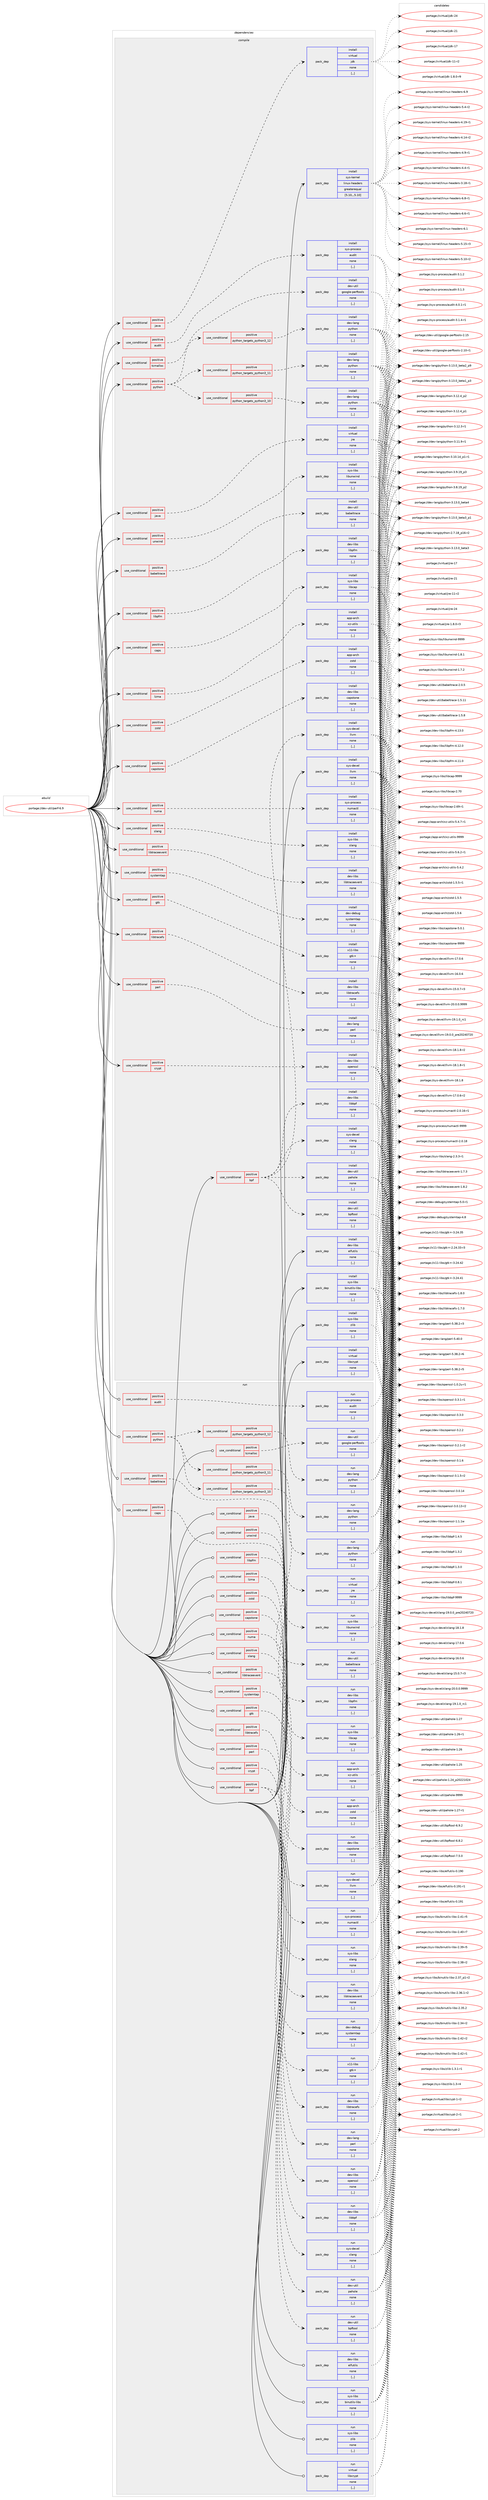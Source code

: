 digraph prolog {

# *************
# Graph options
# *************

newrank=true;
concentrate=true;
compound=true;
graph [rankdir=LR,fontname=Helvetica,fontsize=10,ranksep=1.5];#, ranksep=2.5, nodesep=0.2];
edge  [arrowhead=vee];
node  [fontname=Helvetica,fontsize=10];

# **********
# The ebuild
# **********

subgraph cluster_leftcol {
color=gray;
label=<<i>ebuild</i>>;
id [label="portage://dev-util/perf-6.9", color=red, width=4, href="../dev-util/perf-6.9.svg"];
}

# ****************
# The dependencies
# ****************

subgraph cluster_midcol {
color=gray;
label=<<i>dependencies</i>>;
subgraph cluster_compile {
fillcolor="#eeeeee";
style=filled;
label=<<i>compile</i>>;
subgraph cond61282 {
dependency217795 [label=<<TABLE BORDER="0" CELLBORDER="1" CELLSPACING="0" CELLPADDING="4"><TR><TD ROWSPAN="3" CELLPADDING="10">use_conditional</TD></TR><TR><TD>positive</TD></TR><TR><TD>audit</TD></TR></TABLE>>, shape=none, color=red];
subgraph pack155073 {
dependency217796 [label=<<TABLE BORDER="0" CELLBORDER="1" CELLSPACING="0" CELLPADDING="4" WIDTH="220"><TR><TD ROWSPAN="6" CELLPADDING="30">pack_dep</TD></TR><TR><TD WIDTH="110">install</TD></TR><TR><TD>sys-process</TD></TR><TR><TD>audit</TD></TR><TR><TD>none</TD></TR><TR><TD>[,,]</TD></TR></TABLE>>, shape=none, color=blue];
}
dependency217795:e -> dependency217796:w [weight=20,style="dashed",arrowhead="vee"];
}
id:e -> dependency217795:w [weight=20,style="solid",arrowhead="vee"];
subgraph cond61283 {
dependency217797 [label=<<TABLE BORDER="0" CELLBORDER="1" CELLSPACING="0" CELLPADDING="4"><TR><TD ROWSPAN="3" CELLPADDING="10">use_conditional</TD></TR><TR><TD>positive</TD></TR><TR><TD>babeltrace</TD></TR></TABLE>>, shape=none, color=red];
subgraph pack155074 {
dependency217798 [label=<<TABLE BORDER="0" CELLBORDER="1" CELLSPACING="0" CELLPADDING="4" WIDTH="220"><TR><TD ROWSPAN="6" CELLPADDING="30">pack_dep</TD></TR><TR><TD WIDTH="110">install</TD></TR><TR><TD>dev-util</TD></TR><TR><TD>babeltrace</TD></TR><TR><TD>none</TD></TR><TR><TD>[,,]</TD></TR></TABLE>>, shape=none, color=blue];
}
dependency217797:e -> dependency217798:w [weight=20,style="dashed",arrowhead="vee"];
}
id:e -> dependency217797:w [weight=20,style="solid",arrowhead="vee"];
subgraph cond61284 {
dependency217799 [label=<<TABLE BORDER="0" CELLBORDER="1" CELLSPACING="0" CELLPADDING="4"><TR><TD ROWSPAN="3" CELLPADDING="10">use_conditional</TD></TR><TR><TD>positive</TD></TR><TR><TD>bpf</TD></TR></TABLE>>, shape=none, color=red];
subgraph pack155075 {
dependency217800 [label=<<TABLE BORDER="0" CELLBORDER="1" CELLSPACING="0" CELLPADDING="4" WIDTH="220"><TR><TD ROWSPAN="6" CELLPADDING="30">pack_dep</TD></TR><TR><TD WIDTH="110">install</TD></TR><TR><TD>dev-libs</TD></TR><TR><TD>libbpf</TD></TR><TR><TD>none</TD></TR><TR><TD>[,,]</TD></TR></TABLE>>, shape=none, color=blue];
}
dependency217799:e -> dependency217800:w [weight=20,style="dashed",arrowhead="vee"];
subgraph pack155076 {
dependency217801 [label=<<TABLE BORDER="0" CELLBORDER="1" CELLSPACING="0" CELLPADDING="4" WIDTH="220"><TR><TD ROWSPAN="6" CELLPADDING="30">pack_dep</TD></TR><TR><TD WIDTH="110">install</TD></TR><TR><TD>dev-util</TD></TR><TR><TD>bpftool</TD></TR><TR><TD>none</TD></TR><TR><TD>[,,]</TD></TR></TABLE>>, shape=none, color=blue];
}
dependency217799:e -> dependency217801:w [weight=20,style="dashed",arrowhead="vee"];
subgraph pack155077 {
dependency217802 [label=<<TABLE BORDER="0" CELLBORDER="1" CELLSPACING="0" CELLPADDING="4" WIDTH="220"><TR><TD ROWSPAN="6" CELLPADDING="30">pack_dep</TD></TR><TR><TD WIDTH="110">install</TD></TR><TR><TD>dev-util</TD></TR><TR><TD>pahole</TD></TR><TR><TD>none</TD></TR><TR><TD>[,,]</TD></TR></TABLE>>, shape=none, color=blue];
}
dependency217799:e -> dependency217802:w [weight=20,style="dashed",arrowhead="vee"];
subgraph pack155078 {
dependency217803 [label=<<TABLE BORDER="0" CELLBORDER="1" CELLSPACING="0" CELLPADDING="4" WIDTH="220"><TR><TD ROWSPAN="6" CELLPADDING="30">pack_dep</TD></TR><TR><TD WIDTH="110">install</TD></TR><TR><TD>sys-devel</TD></TR><TR><TD>clang</TD></TR><TR><TD>none</TD></TR><TR><TD>[,,]</TD></TR></TABLE>>, shape=none, color=blue];
}
dependency217799:e -> dependency217803:w [weight=20,style="dashed",arrowhead="vee"];
subgraph pack155079 {
dependency217804 [label=<<TABLE BORDER="0" CELLBORDER="1" CELLSPACING="0" CELLPADDING="4" WIDTH="220"><TR><TD ROWSPAN="6" CELLPADDING="30">pack_dep</TD></TR><TR><TD WIDTH="110">install</TD></TR><TR><TD>sys-devel</TD></TR><TR><TD>llvm</TD></TR><TR><TD>none</TD></TR><TR><TD>[,,]</TD></TR></TABLE>>, shape=none, color=blue];
}
dependency217799:e -> dependency217804:w [weight=20,style="dashed",arrowhead="vee"];
}
id:e -> dependency217799:w [weight=20,style="solid",arrowhead="vee"];
subgraph cond61285 {
dependency217805 [label=<<TABLE BORDER="0" CELLBORDER="1" CELLSPACING="0" CELLPADDING="4"><TR><TD ROWSPAN="3" CELLPADDING="10">use_conditional</TD></TR><TR><TD>positive</TD></TR><TR><TD>caps</TD></TR></TABLE>>, shape=none, color=red];
subgraph pack155080 {
dependency217806 [label=<<TABLE BORDER="0" CELLBORDER="1" CELLSPACING="0" CELLPADDING="4" WIDTH="220"><TR><TD ROWSPAN="6" CELLPADDING="30">pack_dep</TD></TR><TR><TD WIDTH="110">install</TD></TR><TR><TD>sys-libs</TD></TR><TR><TD>libcap</TD></TR><TR><TD>none</TD></TR><TR><TD>[,,]</TD></TR></TABLE>>, shape=none, color=blue];
}
dependency217805:e -> dependency217806:w [weight=20,style="dashed",arrowhead="vee"];
}
id:e -> dependency217805:w [weight=20,style="solid",arrowhead="vee"];
subgraph cond61286 {
dependency217807 [label=<<TABLE BORDER="0" CELLBORDER="1" CELLSPACING="0" CELLPADDING="4"><TR><TD ROWSPAN="3" CELLPADDING="10">use_conditional</TD></TR><TR><TD>positive</TD></TR><TR><TD>capstone</TD></TR></TABLE>>, shape=none, color=red];
subgraph pack155081 {
dependency217808 [label=<<TABLE BORDER="0" CELLBORDER="1" CELLSPACING="0" CELLPADDING="4" WIDTH="220"><TR><TD ROWSPAN="6" CELLPADDING="30">pack_dep</TD></TR><TR><TD WIDTH="110">install</TD></TR><TR><TD>dev-libs</TD></TR><TR><TD>capstone</TD></TR><TR><TD>none</TD></TR><TR><TD>[,,]</TD></TR></TABLE>>, shape=none, color=blue];
}
dependency217807:e -> dependency217808:w [weight=20,style="dashed",arrowhead="vee"];
}
id:e -> dependency217807:w [weight=20,style="solid",arrowhead="vee"];
subgraph cond61287 {
dependency217809 [label=<<TABLE BORDER="0" CELLBORDER="1" CELLSPACING="0" CELLPADDING="4"><TR><TD ROWSPAN="3" CELLPADDING="10">use_conditional</TD></TR><TR><TD>positive</TD></TR><TR><TD>crypt</TD></TR></TABLE>>, shape=none, color=red];
subgraph pack155082 {
dependency217810 [label=<<TABLE BORDER="0" CELLBORDER="1" CELLSPACING="0" CELLPADDING="4" WIDTH="220"><TR><TD ROWSPAN="6" CELLPADDING="30">pack_dep</TD></TR><TR><TD WIDTH="110">install</TD></TR><TR><TD>dev-libs</TD></TR><TR><TD>openssl</TD></TR><TR><TD>none</TD></TR><TR><TD>[,,]</TD></TR></TABLE>>, shape=none, color=blue];
}
dependency217809:e -> dependency217810:w [weight=20,style="dashed",arrowhead="vee"];
}
id:e -> dependency217809:w [weight=20,style="solid",arrowhead="vee"];
subgraph cond61288 {
dependency217811 [label=<<TABLE BORDER="0" CELLBORDER="1" CELLSPACING="0" CELLPADDING="4"><TR><TD ROWSPAN="3" CELLPADDING="10">use_conditional</TD></TR><TR><TD>positive</TD></TR><TR><TD>gtk</TD></TR></TABLE>>, shape=none, color=red];
subgraph pack155083 {
dependency217812 [label=<<TABLE BORDER="0" CELLBORDER="1" CELLSPACING="0" CELLPADDING="4" WIDTH="220"><TR><TD ROWSPAN="6" CELLPADDING="30">pack_dep</TD></TR><TR><TD WIDTH="110">install</TD></TR><TR><TD>x11-libs</TD></TR><TR><TD>gtk+</TD></TR><TR><TD>none</TD></TR><TR><TD>[,,]</TD></TR></TABLE>>, shape=none, color=blue];
}
dependency217811:e -> dependency217812:w [weight=20,style="dashed",arrowhead="vee"];
}
id:e -> dependency217811:w [weight=20,style="solid",arrowhead="vee"];
subgraph cond61289 {
dependency217813 [label=<<TABLE BORDER="0" CELLBORDER="1" CELLSPACING="0" CELLPADDING="4"><TR><TD ROWSPAN="3" CELLPADDING="10">use_conditional</TD></TR><TR><TD>positive</TD></TR><TR><TD>java</TD></TR></TABLE>>, shape=none, color=red];
subgraph pack155084 {
dependency217814 [label=<<TABLE BORDER="0" CELLBORDER="1" CELLSPACING="0" CELLPADDING="4" WIDTH="220"><TR><TD ROWSPAN="6" CELLPADDING="30">pack_dep</TD></TR><TR><TD WIDTH="110">install</TD></TR><TR><TD>virtual</TD></TR><TR><TD>jdk</TD></TR><TR><TD>none</TD></TR><TR><TD>[,,]</TD></TR></TABLE>>, shape=none, color=blue];
}
dependency217813:e -> dependency217814:w [weight=20,style="dashed",arrowhead="vee"];
}
id:e -> dependency217813:w [weight=20,style="solid",arrowhead="vee"];
subgraph cond61290 {
dependency217815 [label=<<TABLE BORDER="0" CELLBORDER="1" CELLSPACING="0" CELLPADDING="4"><TR><TD ROWSPAN="3" CELLPADDING="10">use_conditional</TD></TR><TR><TD>positive</TD></TR><TR><TD>java</TD></TR></TABLE>>, shape=none, color=red];
subgraph pack155085 {
dependency217816 [label=<<TABLE BORDER="0" CELLBORDER="1" CELLSPACING="0" CELLPADDING="4" WIDTH="220"><TR><TD ROWSPAN="6" CELLPADDING="30">pack_dep</TD></TR><TR><TD WIDTH="110">install</TD></TR><TR><TD>virtual</TD></TR><TR><TD>jre</TD></TR><TR><TD>none</TD></TR><TR><TD>[,,]</TD></TR></TABLE>>, shape=none, color=blue];
}
dependency217815:e -> dependency217816:w [weight=20,style="dashed",arrowhead="vee"];
}
id:e -> dependency217815:w [weight=20,style="solid",arrowhead="vee"];
subgraph cond61291 {
dependency217817 [label=<<TABLE BORDER="0" CELLBORDER="1" CELLSPACING="0" CELLPADDING="4"><TR><TD ROWSPAN="3" CELLPADDING="10">use_conditional</TD></TR><TR><TD>positive</TD></TR><TR><TD>libpfm</TD></TR></TABLE>>, shape=none, color=red];
subgraph pack155086 {
dependency217818 [label=<<TABLE BORDER="0" CELLBORDER="1" CELLSPACING="0" CELLPADDING="4" WIDTH="220"><TR><TD ROWSPAN="6" CELLPADDING="30">pack_dep</TD></TR><TR><TD WIDTH="110">install</TD></TR><TR><TD>dev-libs</TD></TR><TR><TD>libpfm</TD></TR><TR><TD>none</TD></TR><TR><TD>[,,]</TD></TR></TABLE>>, shape=none, color=blue];
}
dependency217817:e -> dependency217818:w [weight=20,style="dashed",arrowhead="vee"];
}
id:e -> dependency217817:w [weight=20,style="solid",arrowhead="vee"];
subgraph cond61292 {
dependency217819 [label=<<TABLE BORDER="0" CELLBORDER="1" CELLSPACING="0" CELLPADDING="4"><TR><TD ROWSPAN="3" CELLPADDING="10">use_conditional</TD></TR><TR><TD>positive</TD></TR><TR><TD>libtraceevent</TD></TR></TABLE>>, shape=none, color=red];
subgraph pack155087 {
dependency217820 [label=<<TABLE BORDER="0" CELLBORDER="1" CELLSPACING="0" CELLPADDING="4" WIDTH="220"><TR><TD ROWSPAN="6" CELLPADDING="30">pack_dep</TD></TR><TR><TD WIDTH="110">install</TD></TR><TR><TD>dev-libs</TD></TR><TR><TD>libtraceevent</TD></TR><TR><TD>none</TD></TR><TR><TD>[,,]</TD></TR></TABLE>>, shape=none, color=blue];
}
dependency217819:e -> dependency217820:w [weight=20,style="dashed",arrowhead="vee"];
}
id:e -> dependency217819:w [weight=20,style="solid",arrowhead="vee"];
subgraph cond61293 {
dependency217821 [label=<<TABLE BORDER="0" CELLBORDER="1" CELLSPACING="0" CELLPADDING="4"><TR><TD ROWSPAN="3" CELLPADDING="10">use_conditional</TD></TR><TR><TD>positive</TD></TR><TR><TD>libtracefs</TD></TR></TABLE>>, shape=none, color=red];
subgraph pack155088 {
dependency217822 [label=<<TABLE BORDER="0" CELLBORDER="1" CELLSPACING="0" CELLPADDING="4" WIDTH="220"><TR><TD ROWSPAN="6" CELLPADDING="30">pack_dep</TD></TR><TR><TD WIDTH="110">install</TD></TR><TR><TD>dev-libs</TD></TR><TR><TD>libtracefs</TD></TR><TR><TD>none</TD></TR><TR><TD>[,,]</TD></TR></TABLE>>, shape=none, color=blue];
}
dependency217821:e -> dependency217822:w [weight=20,style="dashed",arrowhead="vee"];
}
id:e -> dependency217821:w [weight=20,style="solid",arrowhead="vee"];
subgraph cond61294 {
dependency217823 [label=<<TABLE BORDER="0" CELLBORDER="1" CELLSPACING="0" CELLPADDING="4"><TR><TD ROWSPAN="3" CELLPADDING="10">use_conditional</TD></TR><TR><TD>positive</TD></TR><TR><TD>lzma</TD></TR></TABLE>>, shape=none, color=red];
subgraph pack155089 {
dependency217824 [label=<<TABLE BORDER="0" CELLBORDER="1" CELLSPACING="0" CELLPADDING="4" WIDTH="220"><TR><TD ROWSPAN="6" CELLPADDING="30">pack_dep</TD></TR><TR><TD WIDTH="110">install</TD></TR><TR><TD>app-arch</TD></TR><TR><TD>xz-utils</TD></TR><TR><TD>none</TD></TR><TR><TD>[,,]</TD></TR></TABLE>>, shape=none, color=blue];
}
dependency217823:e -> dependency217824:w [weight=20,style="dashed",arrowhead="vee"];
}
id:e -> dependency217823:w [weight=20,style="solid",arrowhead="vee"];
subgraph cond61295 {
dependency217825 [label=<<TABLE BORDER="0" CELLBORDER="1" CELLSPACING="0" CELLPADDING="4"><TR><TD ROWSPAN="3" CELLPADDING="10">use_conditional</TD></TR><TR><TD>positive</TD></TR><TR><TD>numa</TD></TR></TABLE>>, shape=none, color=red];
subgraph pack155090 {
dependency217826 [label=<<TABLE BORDER="0" CELLBORDER="1" CELLSPACING="0" CELLPADDING="4" WIDTH="220"><TR><TD ROWSPAN="6" CELLPADDING="30">pack_dep</TD></TR><TR><TD WIDTH="110">install</TD></TR><TR><TD>sys-process</TD></TR><TR><TD>numactl</TD></TR><TR><TD>none</TD></TR><TR><TD>[,,]</TD></TR></TABLE>>, shape=none, color=blue];
}
dependency217825:e -> dependency217826:w [weight=20,style="dashed",arrowhead="vee"];
}
id:e -> dependency217825:w [weight=20,style="solid",arrowhead="vee"];
subgraph cond61296 {
dependency217827 [label=<<TABLE BORDER="0" CELLBORDER="1" CELLSPACING="0" CELLPADDING="4"><TR><TD ROWSPAN="3" CELLPADDING="10">use_conditional</TD></TR><TR><TD>positive</TD></TR><TR><TD>perl</TD></TR></TABLE>>, shape=none, color=red];
subgraph pack155091 {
dependency217828 [label=<<TABLE BORDER="0" CELLBORDER="1" CELLSPACING="0" CELLPADDING="4" WIDTH="220"><TR><TD ROWSPAN="6" CELLPADDING="30">pack_dep</TD></TR><TR><TD WIDTH="110">install</TD></TR><TR><TD>dev-lang</TD></TR><TR><TD>perl</TD></TR><TR><TD>none</TD></TR><TR><TD>[,,]</TD></TR></TABLE>>, shape=none, color=blue];
}
dependency217827:e -> dependency217828:w [weight=20,style="dashed",arrowhead="vee"];
}
id:e -> dependency217827:w [weight=20,style="solid",arrowhead="vee"];
subgraph cond61297 {
dependency217829 [label=<<TABLE BORDER="0" CELLBORDER="1" CELLSPACING="0" CELLPADDING="4"><TR><TD ROWSPAN="3" CELLPADDING="10">use_conditional</TD></TR><TR><TD>positive</TD></TR><TR><TD>python</TD></TR></TABLE>>, shape=none, color=red];
subgraph cond61298 {
dependency217830 [label=<<TABLE BORDER="0" CELLBORDER="1" CELLSPACING="0" CELLPADDING="4"><TR><TD ROWSPAN="3" CELLPADDING="10">use_conditional</TD></TR><TR><TD>positive</TD></TR><TR><TD>python_targets_python3_10</TD></TR></TABLE>>, shape=none, color=red];
subgraph pack155092 {
dependency217831 [label=<<TABLE BORDER="0" CELLBORDER="1" CELLSPACING="0" CELLPADDING="4" WIDTH="220"><TR><TD ROWSPAN="6" CELLPADDING="30">pack_dep</TD></TR><TR><TD WIDTH="110">install</TD></TR><TR><TD>dev-lang</TD></TR><TR><TD>python</TD></TR><TR><TD>none</TD></TR><TR><TD>[,,]</TD></TR></TABLE>>, shape=none, color=blue];
}
dependency217830:e -> dependency217831:w [weight=20,style="dashed",arrowhead="vee"];
}
dependency217829:e -> dependency217830:w [weight=20,style="dashed",arrowhead="vee"];
subgraph cond61299 {
dependency217832 [label=<<TABLE BORDER="0" CELLBORDER="1" CELLSPACING="0" CELLPADDING="4"><TR><TD ROWSPAN="3" CELLPADDING="10">use_conditional</TD></TR><TR><TD>positive</TD></TR><TR><TD>python_targets_python3_11</TD></TR></TABLE>>, shape=none, color=red];
subgraph pack155093 {
dependency217833 [label=<<TABLE BORDER="0" CELLBORDER="1" CELLSPACING="0" CELLPADDING="4" WIDTH="220"><TR><TD ROWSPAN="6" CELLPADDING="30">pack_dep</TD></TR><TR><TD WIDTH="110">install</TD></TR><TR><TD>dev-lang</TD></TR><TR><TD>python</TD></TR><TR><TD>none</TD></TR><TR><TD>[,,]</TD></TR></TABLE>>, shape=none, color=blue];
}
dependency217832:e -> dependency217833:w [weight=20,style="dashed",arrowhead="vee"];
}
dependency217829:e -> dependency217832:w [weight=20,style="dashed",arrowhead="vee"];
subgraph cond61300 {
dependency217834 [label=<<TABLE BORDER="0" CELLBORDER="1" CELLSPACING="0" CELLPADDING="4"><TR><TD ROWSPAN="3" CELLPADDING="10">use_conditional</TD></TR><TR><TD>positive</TD></TR><TR><TD>python_targets_python3_12</TD></TR></TABLE>>, shape=none, color=red];
subgraph pack155094 {
dependency217835 [label=<<TABLE BORDER="0" CELLBORDER="1" CELLSPACING="0" CELLPADDING="4" WIDTH="220"><TR><TD ROWSPAN="6" CELLPADDING="30">pack_dep</TD></TR><TR><TD WIDTH="110">install</TD></TR><TR><TD>dev-lang</TD></TR><TR><TD>python</TD></TR><TR><TD>none</TD></TR><TR><TD>[,,]</TD></TR></TABLE>>, shape=none, color=blue];
}
dependency217834:e -> dependency217835:w [weight=20,style="dashed",arrowhead="vee"];
}
dependency217829:e -> dependency217834:w [weight=20,style="dashed",arrowhead="vee"];
}
id:e -> dependency217829:w [weight=20,style="solid",arrowhead="vee"];
subgraph cond61301 {
dependency217836 [label=<<TABLE BORDER="0" CELLBORDER="1" CELLSPACING="0" CELLPADDING="4"><TR><TD ROWSPAN="3" CELLPADDING="10">use_conditional</TD></TR><TR><TD>positive</TD></TR><TR><TD>slang</TD></TR></TABLE>>, shape=none, color=red];
subgraph pack155095 {
dependency217837 [label=<<TABLE BORDER="0" CELLBORDER="1" CELLSPACING="0" CELLPADDING="4" WIDTH="220"><TR><TD ROWSPAN="6" CELLPADDING="30">pack_dep</TD></TR><TR><TD WIDTH="110">install</TD></TR><TR><TD>sys-libs</TD></TR><TR><TD>slang</TD></TR><TR><TD>none</TD></TR><TR><TD>[,,]</TD></TR></TABLE>>, shape=none, color=blue];
}
dependency217836:e -> dependency217837:w [weight=20,style="dashed",arrowhead="vee"];
}
id:e -> dependency217836:w [weight=20,style="solid",arrowhead="vee"];
subgraph cond61302 {
dependency217838 [label=<<TABLE BORDER="0" CELLBORDER="1" CELLSPACING="0" CELLPADDING="4"><TR><TD ROWSPAN="3" CELLPADDING="10">use_conditional</TD></TR><TR><TD>positive</TD></TR><TR><TD>systemtap</TD></TR></TABLE>>, shape=none, color=red];
subgraph pack155096 {
dependency217839 [label=<<TABLE BORDER="0" CELLBORDER="1" CELLSPACING="0" CELLPADDING="4" WIDTH="220"><TR><TD ROWSPAN="6" CELLPADDING="30">pack_dep</TD></TR><TR><TD WIDTH="110">install</TD></TR><TR><TD>dev-debug</TD></TR><TR><TD>systemtap</TD></TR><TR><TD>none</TD></TR><TR><TD>[,,]</TD></TR></TABLE>>, shape=none, color=blue];
}
dependency217838:e -> dependency217839:w [weight=20,style="dashed",arrowhead="vee"];
}
id:e -> dependency217838:w [weight=20,style="solid",arrowhead="vee"];
subgraph cond61303 {
dependency217840 [label=<<TABLE BORDER="0" CELLBORDER="1" CELLSPACING="0" CELLPADDING="4"><TR><TD ROWSPAN="3" CELLPADDING="10">use_conditional</TD></TR><TR><TD>positive</TD></TR><TR><TD>tcmalloc</TD></TR></TABLE>>, shape=none, color=red];
subgraph pack155097 {
dependency217841 [label=<<TABLE BORDER="0" CELLBORDER="1" CELLSPACING="0" CELLPADDING="4" WIDTH="220"><TR><TD ROWSPAN="6" CELLPADDING="30">pack_dep</TD></TR><TR><TD WIDTH="110">install</TD></TR><TR><TD>dev-util</TD></TR><TR><TD>google-perftools</TD></TR><TR><TD>none</TD></TR><TR><TD>[,,]</TD></TR></TABLE>>, shape=none, color=blue];
}
dependency217840:e -> dependency217841:w [weight=20,style="dashed",arrowhead="vee"];
}
id:e -> dependency217840:w [weight=20,style="solid",arrowhead="vee"];
subgraph cond61304 {
dependency217842 [label=<<TABLE BORDER="0" CELLBORDER="1" CELLSPACING="0" CELLPADDING="4"><TR><TD ROWSPAN="3" CELLPADDING="10">use_conditional</TD></TR><TR><TD>positive</TD></TR><TR><TD>unwind</TD></TR></TABLE>>, shape=none, color=red];
subgraph pack155098 {
dependency217843 [label=<<TABLE BORDER="0" CELLBORDER="1" CELLSPACING="0" CELLPADDING="4" WIDTH="220"><TR><TD ROWSPAN="6" CELLPADDING="30">pack_dep</TD></TR><TR><TD WIDTH="110">install</TD></TR><TR><TD>sys-libs</TD></TR><TR><TD>libunwind</TD></TR><TR><TD>none</TD></TR><TR><TD>[,,]</TD></TR></TABLE>>, shape=none, color=blue];
}
dependency217842:e -> dependency217843:w [weight=20,style="dashed",arrowhead="vee"];
}
id:e -> dependency217842:w [weight=20,style="solid",arrowhead="vee"];
subgraph cond61305 {
dependency217844 [label=<<TABLE BORDER="0" CELLBORDER="1" CELLSPACING="0" CELLPADDING="4"><TR><TD ROWSPAN="3" CELLPADDING="10">use_conditional</TD></TR><TR><TD>positive</TD></TR><TR><TD>zstd</TD></TR></TABLE>>, shape=none, color=red];
subgraph pack155099 {
dependency217845 [label=<<TABLE BORDER="0" CELLBORDER="1" CELLSPACING="0" CELLPADDING="4" WIDTH="220"><TR><TD ROWSPAN="6" CELLPADDING="30">pack_dep</TD></TR><TR><TD WIDTH="110">install</TD></TR><TR><TD>app-arch</TD></TR><TR><TD>zstd</TD></TR><TR><TD>none</TD></TR><TR><TD>[,,]</TD></TR></TABLE>>, shape=none, color=blue];
}
dependency217844:e -> dependency217845:w [weight=20,style="dashed",arrowhead="vee"];
}
id:e -> dependency217844:w [weight=20,style="solid",arrowhead="vee"];
subgraph pack155100 {
dependency217846 [label=<<TABLE BORDER="0" CELLBORDER="1" CELLSPACING="0" CELLPADDING="4" WIDTH="220"><TR><TD ROWSPAN="6" CELLPADDING="30">pack_dep</TD></TR><TR><TD WIDTH="110">install</TD></TR><TR><TD>dev-libs</TD></TR><TR><TD>elfutils</TD></TR><TR><TD>none</TD></TR><TR><TD>[,,]</TD></TR></TABLE>>, shape=none, color=blue];
}
id:e -> dependency217846:w [weight=20,style="solid",arrowhead="vee"];
subgraph pack155101 {
dependency217847 [label=<<TABLE BORDER="0" CELLBORDER="1" CELLSPACING="0" CELLPADDING="4" WIDTH="220"><TR><TD ROWSPAN="6" CELLPADDING="30">pack_dep</TD></TR><TR><TD WIDTH="110">install</TD></TR><TR><TD>sys-kernel</TD></TR><TR><TD>linux-headers</TD></TR><TR><TD>greaterequal</TD></TR><TR><TD>[5.10,,,5.10]</TD></TR></TABLE>>, shape=none, color=blue];
}
id:e -> dependency217847:w [weight=20,style="solid",arrowhead="vee"];
subgraph pack155102 {
dependency217848 [label=<<TABLE BORDER="0" CELLBORDER="1" CELLSPACING="0" CELLPADDING="4" WIDTH="220"><TR><TD ROWSPAN="6" CELLPADDING="30">pack_dep</TD></TR><TR><TD WIDTH="110">install</TD></TR><TR><TD>sys-libs</TD></TR><TR><TD>binutils-libs</TD></TR><TR><TD>none</TD></TR><TR><TD>[,,]</TD></TR></TABLE>>, shape=none, color=blue];
}
id:e -> dependency217848:w [weight=20,style="solid",arrowhead="vee"];
subgraph pack155103 {
dependency217849 [label=<<TABLE BORDER="0" CELLBORDER="1" CELLSPACING="0" CELLPADDING="4" WIDTH="220"><TR><TD ROWSPAN="6" CELLPADDING="30">pack_dep</TD></TR><TR><TD WIDTH="110">install</TD></TR><TR><TD>sys-libs</TD></TR><TR><TD>zlib</TD></TR><TR><TD>none</TD></TR><TR><TD>[,,]</TD></TR></TABLE>>, shape=none, color=blue];
}
id:e -> dependency217849:w [weight=20,style="solid",arrowhead="vee"];
subgraph pack155104 {
dependency217850 [label=<<TABLE BORDER="0" CELLBORDER="1" CELLSPACING="0" CELLPADDING="4" WIDTH="220"><TR><TD ROWSPAN="6" CELLPADDING="30">pack_dep</TD></TR><TR><TD WIDTH="110">install</TD></TR><TR><TD>virtual</TD></TR><TR><TD>libcrypt</TD></TR><TR><TD>none</TD></TR><TR><TD>[,,]</TD></TR></TABLE>>, shape=none, color=blue];
}
id:e -> dependency217850:w [weight=20,style="solid",arrowhead="vee"];
subgraph pack155105 {
dependency217851 [label=<<TABLE BORDER="0" CELLBORDER="1" CELLSPACING="0" CELLPADDING="4" WIDTH="220"><TR><TD ROWSPAN="6" CELLPADDING="30">pack_dep</TD></TR><TR><TD WIDTH="110">install</TD></TR><TR><TD>sys-devel</TD></TR><TR><TD>llvm</TD></TR><TR><TD>none</TD></TR><TR><TD>[,,]</TD></TR></TABLE>>, shape=none, color=blue];
}
id:e -> dependency217851:w [weight=20,style="solid",arrowhead="vee"];
}
subgraph cluster_compileandrun {
fillcolor="#eeeeee";
style=filled;
label=<<i>compile and run</i>>;
}
subgraph cluster_run {
fillcolor="#eeeeee";
style=filled;
label=<<i>run</i>>;
subgraph cond61306 {
dependency217852 [label=<<TABLE BORDER="0" CELLBORDER="1" CELLSPACING="0" CELLPADDING="4"><TR><TD ROWSPAN="3" CELLPADDING="10">use_conditional</TD></TR><TR><TD>positive</TD></TR><TR><TD>audit</TD></TR></TABLE>>, shape=none, color=red];
subgraph pack155106 {
dependency217853 [label=<<TABLE BORDER="0" CELLBORDER="1" CELLSPACING="0" CELLPADDING="4" WIDTH="220"><TR><TD ROWSPAN="6" CELLPADDING="30">pack_dep</TD></TR><TR><TD WIDTH="110">run</TD></TR><TR><TD>sys-process</TD></TR><TR><TD>audit</TD></TR><TR><TD>none</TD></TR><TR><TD>[,,]</TD></TR></TABLE>>, shape=none, color=blue];
}
dependency217852:e -> dependency217853:w [weight=20,style="dashed",arrowhead="vee"];
}
id:e -> dependency217852:w [weight=20,style="solid",arrowhead="odot"];
subgraph cond61307 {
dependency217854 [label=<<TABLE BORDER="0" CELLBORDER="1" CELLSPACING="0" CELLPADDING="4"><TR><TD ROWSPAN="3" CELLPADDING="10">use_conditional</TD></TR><TR><TD>positive</TD></TR><TR><TD>babeltrace</TD></TR></TABLE>>, shape=none, color=red];
subgraph pack155107 {
dependency217855 [label=<<TABLE BORDER="0" CELLBORDER="1" CELLSPACING="0" CELLPADDING="4" WIDTH="220"><TR><TD ROWSPAN="6" CELLPADDING="30">pack_dep</TD></TR><TR><TD WIDTH="110">run</TD></TR><TR><TD>dev-util</TD></TR><TR><TD>babeltrace</TD></TR><TR><TD>none</TD></TR><TR><TD>[,,]</TD></TR></TABLE>>, shape=none, color=blue];
}
dependency217854:e -> dependency217855:w [weight=20,style="dashed",arrowhead="vee"];
}
id:e -> dependency217854:w [weight=20,style="solid",arrowhead="odot"];
subgraph cond61308 {
dependency217856 [label=<<TABLE BORDER="0" CELLBORDER="1" CELLSPACING="0" CELLPADDING="4"><TR><TD ROWSPAN="3" CELLPADDING="10">use_conditional</TD></TR><TR><TD>positive</TD></TR><TR><TD>bpf</TD></TR></TABLE>>, shape=none, color=red];
subgraph pack155108 {
dependency217857 [label=<<TABLE BORDER="0" CELLBORDER="1" CELLSPACING="0" CELLPADDING="4" WIDTH="220"><TR><TD ROWSPAN="6" CELLPADDING="30">pack_dep</TD></TR><TR><TD WIDTH="110">run</TD></TR><TR><TD>dev-libs</TD></TR><TR><TD>libbpf</TD></TR><TR><TD>none</TD></TR><TR><TD>[,,]</TD></TR></TABLE>>, shape=none, color=blue];
}
dependency217856:e -> dependency217857:w [weight=20,style="dashed",arrowhead="vee"];
subgraph pack155109 {
dependency217858 [label=<<TABLE BORDER="0" CELLBORDER="1" CELLSPACING="0" CELLPADDING="4" WIDTH="220"><TR><TD ROWSPAN="6" CELLPADDING="30">pack_dep</TD></TR><TR><TD WIDTH="110">run</TD></TR><TR><TD>dev-util</TD></TR><TR><TD>bpftool</TD></TR><TR><TD>none</TD></TR><TR><TD>[,,]</TD></TR></TABLE>>, shape=none, color=blue];
}
dependency217856:e -> dependency217858:w [weight=20,style="dashed",arrowhead="vee"];
subgraph pack155110 {
dependency217859 [label=<<TABLE BORDER="0" CELLBORDER="1" CELLSPACING="0" CELLPADDING="4" WIDTH="220"><TR><TD ROWSPAN="6" CELLPADDING="30">pack_dep</TD></TR><TR><TD WIDTH="110">run</TD></TR><TR><TD>dev-util</TD></TR><TR><TD>pahole</TD></TR><TR><TD>none</TD></TR><TR><TD>[,,]</TD></TR></TABLE>>, shape=none, color=blue];
}
dependency217856:e -> dependency217859:w [weight=20,style="dashed",arrowhead="vee"];
subgraph pack155111 {
dependency217860 [label=<<TABLE BORDER="0" CELLBORDER="1" CELLSPACING="0" CELLPADDING="4" WIDTH="220"><TR><TD ROWSPAN="6" CELLPADDING="30">pack_dep</TD></TR><TR><TD WIDTH="110">run</TD></TR><TR><TD>sys-devel</TD></TR><TR><TD>clang</TD></TR><TR><TD>none</TD></TR><TR><TD>[,,]</TD></TR></TABLE>>, shape=none, color=blue];
}
dependency217856:e -> dependency217860:w [weight=20,style="dashed",arrowhead="vee"];
subgraph pack155112 {
dependency217861 [label=<<TABLE BORDER="0" CELLBORDER="1" CELLSPACING="0" CELLPADDING="4" WIDTH="220"><TR><TD ROWSPAN="6" CELLPADDING="30">pack_dep</TD></TR><TR><TD WIDTH="110">run</TD></TR><TR><TD>sys-devel</TD></TR><TR><TD>llvm</TD></TR><TR><TD>none</TD></TR><TR><TD>[,,]</TD></TR></TABLE>>, shape=none, color=blue];
}
dependency217856:e -> dependency217861:w [weight=20,style="dashed",arrowhead="vee"];
}
id:e -> dependency217856:w [weight=20,style="solid",arrowhead="odot"];
subgraph cond61309 {
dependency217862 [label=<<TABLE BORDER="0" CELLBORDER="1" CELLSPACING="0" CELLPADDING="4"><TR><TD ROWSPAN="3" CELLPADDING="10">use_conditional</TD></TR><TR><TD>positive</TD></TR><TR><TD>caps</TD></TR></TABLE>>, shape=none, color=red];
subgraph pack155113 {
dependency217863 [label=<<TABLE BORDER="0" CELLBORDER="1" CELLSPACING="0" CELLPADDING="4" WIDTH="220"><TR><TD ROWSPAN="6" CELLPADDING="30">pack_dep</TD></TR><TR><TD WIDTH="110">run</TD></TR><TR><TD>sys-libs</TD></TR><TR><TD>libcap</TD></TR><TR><TD>none</TD></TR><TR><TD>[,,]</TD></TR></TABLE>>, shape=none, color=blue];
}
dependency217862:e -> dependency217863:w [weight=20,style="dashed",arrowhead="vee"];
}
id:e -> dependency217862:w [weight=20,style="solid",arrowhead="odot"];
subgraph cond61310 {
dependency217864 [label=<<TABLE BORDER="0" CELLBORDER="1" CELLSPACING="0" CELLPADDING="4"><TR><TD ROWSPAN="3" CELLPADDING="10">use_conditional</TD></TR><TR><TD>positive</TD></TR><TR><TD>capstone</TD></TR></TABLE>>, shape=none, color=red];
subgraph pack155114 {
dependency217865 [label=<<TABLE BORDER="0" CELLBORDER="1" CELLSPACING="0" CELLPADDING="4" WIDTH="220"><TR><TD ROWSPAN="6" CELLPADDING="30">pack_dep</TD></TR><TR><TD WIDTH="110">run</TD></TR><TR><TD>dev-libs</TD></TR><TR><TD>capstone</TD></TR><TR><TD>none</TD></TR><TR><TD>[,,]</TD></TR></TABLE>>, shape=none, color=blue];
}
dependency217864:e -> dependency217865:w [weight=20,style="dashed",arrowhead="vee"];
}
id:e -> dependency217864:w [weight=20,style="solid",arrowhead="odot"];
subgraph cond61311 {
dependency217866 [label=<<TABLE BORDER="0" CELLBORDER="1" CELLSPACING="0" CELLPADDING="4"><TR><TD ROWSPAN="3" CELLPADDING="10">use_conditional</TD></TR><TR><TD>positive</TD></TR><TR><TD>crypt</TD></TR></TABLE>>, shape=none, color=red];
subgraph pack155115 {
dependency217867 [label=<<TABLE BORDER="0" CELLBORDER="1" CELLSPACING="0" CELLPADDING="4" WIDTH="220"><TR><TD ROWSPAN="6" CELLPADDING="30">pack_dep</TD></TR><TR><TD WIDTH="110">run</TD></TR><TR><TD>dev-libs</TD></TR><TR><TD>openssl</TD></TR><TR><TD>none</TD></TR><TR><TD>[,,]</TD></TR></TABLE>>, shape=none, color=blue];
}
dependency217866:e -> dependency217867:w [weight=20,style="dashed",arrowhead="vee"];
}
id:e -> dependency217866:w [weight=20,style="solid",arrowhead="odot"];
subgraph cond61312 {
dependency217868 [label=<<TABLE BORDER="0" CELLBORDER="1" CELLSPACING="0" CELLPADDING="4"><TR><TD ROWSPAN="3" CELLPADDING="10">use_conditional</TD></TR><TR><TD>positive</TD></TR><TR><TD>gtk</TD></TR></TABLE>>, shape=none, color=red];
subgraph pack155116 {
dependency217869 [label=<<TABLE BORDER="0" CELLBORDER="1" CELLSPACING="0" CELLPADDING="4" WIDTH="220"><TR><TD ROWSPAN="6" CELLPADDING="30">pack_dep</TD></TR><TR><TD WIDTH="110">run</TD></TR><TR><TD>x11-libs</TD></TR><TR><TD>gtk+</TD></TR><TR><TD>none</TD></TR><TR><TD>[,,]</TD></TR></TABLE>>, shape=none, color=blue];
}
dependency217868:e -> dependency217869:w [weight=20,style="dashed",arrowhead="vee"];
}
id:e -> dependency217868:w [weight=20,style="solid",arrowhead="odot"];
subgraph cond61313 {
dependency217870 [label=<<TABLE BORDER="0" CELLBORDER="1" CELLSPACING="0" CELLPADDING="4"><TR><TD ROWSPAN="3" CELLPADDING="10">use_conditional</TD></TR><TR><TD>positive</TD></TR><TR><TD>java</TD></TR></TABLE>>, shape=none, color=red];
subgraph pack155117 {
dependency217871 [label=<<TABLE BORDER="0" CELLBORDER="1" CELLSPACING="0" CELLPADDING="4" WIDTH="220"><TR><TD ROWSPAN="6" CELLPADDING="30">pack_dep</TD></TR><TR><TD WIDTH="110">run</TD></TR><TR><TD>virtual</TD></TR><TR><TD>jre</TD></TR><TR><TD>none</TD></TR><TR><TD>[,,]</TD></TR></TABLE>>, shape=none, color=blue];
}
dependency217870:e -> dependency217871:w [weight=20,style="dashed",arrowhead="vee"];
}
id:e -> dependency217870:w [weight=20,style="solid",arrowhead="odot"];
subgraph cond61314 {
dependency217872 [label=<<TABLE BORDER="0" CELLBORDER="1" CELLSPACING="0" CELLPADDING="4"><TR><TD ROWSPAN="3" CELLPADDING="10">use_conditional</TD></TR><TR><TD>positive</TD></TR><TR><TD>libpfm</TD></TR></TABLE>>, shape=none, color=red];
subgraph pack155118 {
dependency217873 [label=<<TABLE BORDER="0" CELLBORDER="1" CELLSPACING="0" CELLPADDING="4" WIDTH="220"><TR><TD ROWSPAN="6" CELLPADDING="30">pack_dep</TD></TR><TR><TD WIDTH="110">run</TD></TR><TR><TD>dev-libs</TD></TR><TR><TD>libpfm</TD></TR><TR><TD>none</TD></TR><TR><TD>[,,]</TD></TR></TABLE>>, shape=none, color=blue];
}
dependency217872:e -> dependency217873:w [weight=20,style="dashed",arrowhead="vee"];
}
id:e -> dependency217872:w [weight=20,style="solid",arrowhead="odot"];
subgraph cond61315 {
dependency217874 [label=<<TABLE BORDER="0" CELLBORDER="1" CELLSPACING="0" CELLPADDING="4"><TR><TD ROWSPAN="3" CELLPADDING="10">use_conditional</TD></TR><TR><TD>positive</TD></TR><TR><TD>libtraceevent</TD></TR></TABLE>>, shape=none, color=red];
subgraph pack155119 {
dependency217875 [label=<<TABLE BORDER="0" CELLBORDER="1" CELLSPACING="0" CELLPADDING="4" WIDTH="220"><TR><TD ROWSPAN="6" CELLPADDING="30">pack_dep</TD></TR><TR><TD WIDTH="110">run</TD></TR><TR><TD>dev-libs</TD></TR><TR><TD>libtraceevent</TD></TR><TR><TD>none</TD></TR><TR><TD>[,,]</TD></TR></TABLE>>, shape=none, color=blue];
}
dependency217874:e -> dependency217875:w [weight=20,style="dashed",arrowhead="vee"];
}
id:e -> dependency217874:w [weight=20,style="solid",arrowhead="odot"];
subgraph cond61316 {
dependency217876 [label=<<TABLE BORDER="0" CELLBORDER="1" CELLSPACING="0" CELLPADDING="4"><TR><TD ROWSPAN="3" CELLPADDING="10">use_conditional</TD></TR><TR><TD>positive</TD></TR><TR><TD>libtracefs</TD></TR></TABLE>>, shape=none, color=red];
subgraph pack155120 {
dependency217877 [label=<<TABLE BORDER="0" CELLBORDER="1" CELLSPACING="0" CELLPADDING="4" WIDTH="220"><TR><TD ROWSPAN="6" CELLPADDING="30">pack_dep</TD></TR><TR><TD WIDTH="110">run</TD></TR><TR><TD>dev-libs</TD></TR><TR><TD>libtracefs</TD></TR><TR><TD>none</TD></TR><TR><TD>[,,]</TD></TR></TABLE>>, shape=none, color=blue];
}
dependency217876:e -> dependency217877:w [weight=20,style="dashed",arrowhead="vee"];
}
id:e -> dependency217876:w [weight=20,style="solid",arrowhead="odot"];
subgraph cond61317 {
dependency217878 [label=<<TABLE BORDER="0" CELLBORDER="1" CELLSPACING="0" CELLPADDING="4"><TR><TD ROWSPAN="3" CELLPADDING="10">use_conditional</TD></TR><TR><TD>positive</TD></TR><TR><TD>lzma</TD></TR></TABLE>>, shape=none, color=red];
subgraph pack155121 {
dependency217879 [label=<<TABLE BORDER="0" CELLBORDER="1" CELLSPACING="0" CELLPADDING="4" WIDTH="220"><TR><TD ROWSPAN="6" CELLPADDING="30">pack_dep</TD></TR><TR><TD WIDTH="110">run</TD></TR><TR><TD>app-arch</TD></TR><TR><TD>xz-utils</TD></TR><TR><TD>none</TD></TR><TR><TD>[,,]</TD></TR></TABLE>>, shape=none, color=blue];
}
dependency217878:e -> dependency217879:w [weight=20,style="dashed",arrowhead="vee"];
}
id:e -> dependency217878:w [weight=20,style="solid",arrowhead="odot"];
subgraph cond61318 {
dependency217880 [label=<<TABLE BORDER="0" CELLBORDER="1" CELLSPACING="0" CELLPADDING="4"><TR><TD ROWSPAN="3" CELLPADDING="10">use_conditional</TD></TR><TR><TD>positive</TD></TR><TR><TD>numa</TD></TR></TABLE>>, shape=none, color=red];
subgraph pack155122 {
dependency217881 [label=<<TABLE BORDER="0" CELLBORDER="1" CELLSPACING="0" CELLPADDING="4" WIDTH="220"><TR><TD ROWSPAN="6" CELLPADDING="30">pack_dep</TD></TR><TR><TD WIDTH="110">run</TD></TR><TR><TD>sys-process</TD></TR><TR><TD>numactl</TD></TR><TR><TD>none</TD></TR><TR><TD>[,,]</TD></TR></TABLE>>, shape=none, color=blue];
}
dependency217880:e -> dependency217881:w [weight=20,style="dashed",arrowhead="vee"];
}
id:e -> dependency217880:w [weight=20,style="solid",arrowhead="odot"];
subgraph cond61319 {
dependency217882 [label=<<TABLE BORDER="0" CELLBORDER="1" CELLSPACING="0" CELLPADDING="4"><TR><TD ROWSPAN="3" CELLPADDING="10">use_conditional</TD></TR><TR><TD>positive</TD></TR><TR><TD>perl</TD></TR></TABLE>>, shape=none, color=red];
subgraph pack155123 {
dependency217883 [label=<<TABLE BORDER="0" CELLBORDER="1" CELLSPACING="0" CELLPADDING="4" WIDTH="220"><TR><TD ROWSPAN="6" CELLPADDING="30">pack_dep</TD></TR><TR><TD WIDTH="110">run</TD></TR><TR><TD>dev-lang</TD></TR><TR><TD>perl</TD></TR><TR><TD>none</TD></TR><TR><TD>[,,]</TD></TR></TABLE>>, shape=none, color=blue];
}
dependency217882:e -> dependency217883:w [weight=20,style="dashed",arrowhead="vee"];
}
id:e -> dependency217882:w [weight=20,style="solid",arrowhead="odot"];
subgraph cond61320 {
dependency217884 [label=<<TABLE BORDER="0" CELLBORDER="1" CELLSPACING="0" CELLPADDING="4"><TR><TD ROWSPAN="3" CELLPADDING="10">use_conditional</TD></TR><TR><TD>positive</TD></TR><TR><TD>python</TD></TR></TABLE>>, shape=none, color=red];
subgraph cond61321 {
dependency217885 [label=<<TABLE BORDER="0" CELLBORDER="1" CELLSPACING="0" CELLPADDING="4"><TR><TD ROWSPAN="3" CELLPADDING="10">use_conditional</TD></TR><TR><TD>positive</TD></TR><TR><TD>python_targets_python3_10</TD></TR></TABLE>>, shape=none, color=red];
subgraph pack155124 {
dependency217886 [label=<<TABLE BORDER="0" CELLBORDER="1" CELLSPACING="0" CELLPADDING="4" WIDTH="220"><TR><TD ROWSPAN="6" CELLPADDING="30">pack_dep</TD></TR><TR><TD WIDTH="110">run</TD></TR><TR><TD>dev-lang</TD></TR><TR><TD>python</TD></TR><TR><TD>none</TD></TR><TR><TD>[,,]</TD></TR></TABLE>>, shape=none, color=blue];
}
dependency217885:e -> dependency217886:w [weight=20,style="dashed",arrowhead="vee"];
}
dependency217884:e -> dependency217885:w [weight=20,style="dashed",arrowhead="vee"];
subgraph cond61322 {
dependency217887 [label=<<TABLE BORDER="0" CELLBORDER="1" CELLSPACING="0" CELLPADDING="4"><TR><TD ROWSPAN="3" CELLPADDING="10">use_conditional</TD></TR><TR><TD>positive</TD></TR><TR><TD>python_targets_python3_11</TD></TR></TABLE>>, shape=none, color=red];
subgraph pack155125 {
dependency217888 [label=<<TABLE BORDER="0" CELLBORDER="1" CELLSPACING="0" CELLPADDING="4" WIDTH="220"><TR><TD ROWSPAN="6" CELLPADDING="30">pack_dep</TD></TR><TR><TD WIDTH="110">run</TD></TR><TR><TD>dev-lang</TD></TR><TR><TD>python</TD></TR><TR><TD>none</TD></TR><TR><TD>[,,]</TD></TR></TABLE>>, shape=none, color=blue];
}
dependency217887:e -> dependency217888:w [weight=20,style="dashed",arrowhead="vee"];
}
dependency217884:e -> dependency217887:w [weight=20,style="dashed",arrowhead="vee"];
subgraph cond61323 {
dependency217889 [label=<<TABLE BORDER="0" CELLBORDER="1" CELLSPACING="0" CELLPADDING="4"><TR><TD ROWSPAN="3" CELLPADDING="10">use_conditional</TD></TR><TR><TD>positive</TD></TR><TR><TD>python_targets_python3_12</TD></TR></TABLE>>, shape=none, color=red];
subgraph pack155126 {
dependency217890 [label=<<TABLE BORDER="0" CELLBORDER="1" CELLSPACING="0" CELLPADDING="4" WIDTH="220"><TR><TD ROWSPAN="6" CELLPADDING="30">pack_dep</TD></TR><TR><TD WIDTH="110">run</TD></TR><TR><TD>dev-lang</TD></TR><TR><TD>python</TD></TR><TR><TD>none</TD></TR><TR><TD>[,,]</TD></TR></TABLE>>, shape=none, color=blue];
}
dependency217889:e -> dependency217890:w [weight=20,style="dashed",arrowhead="vee"];
}
dependency217884:e -> dependency217889:w [weight=20,style="dashed",arrowhead="vee"];
}
id:e -> dependency217884:w [weight=20,style="solid",arrowhead="odot"];
subgraph cond61324 {
dependency217891 [label=<<TABLE BORDER="0" CELLBORDER="1" CELLSPACING="0" CELLPADDING="4"><TR><TD ROWSPAN="3" CELLPADDING="10">use_conditional</TD></TR><TR><TD>positive</TD></TR><TR><TD>slang</TD></TR></TABLE>>, shape=none, color=red];
subgraph pack155127 {
dependency217892 [label=<<TABLE BORDER="0" CELLBORDER="1" CELLSPACING="0" CELLPADDING="4" WIDTH="220"><TR><TD ROWSPAN="6" CELLPADDING="30">pack_dep</TD></TR><TR><TD WIDTH="110">run</TD></TR><TR><TD>sys-libs</TD></TR><TR><TD>slang</TD></TR><TR><TD>none</TD></TR><TR><TD>[,,]</TD></TR></TABLE>>, shape=none, color=blue];
}
dependency217891:e -> dependency217892:w [weight=20,style="dashed",arrowhead="vee"];
}
id:e -> dependency217891:w [weight=20,style="solid",arrowhead="odot"];
subgraph cond61325 {
dependency217893 [label=<<TABLE BORDER="0" CELLBORDER="1" CELLSPACING="0" CELLPADDING="4"><TR><TD ROWSPAN="3" CELLPADDING="10">use_conditional</TD></TR><TR><TD>positive</TD></TR><TR><TD>systemtap</TD></TR></TABLE>>, shape=none, color=red];
subgraph pack155128 {
dependency217894 [label=<<TABLE BORDER="0" CELLBORDER="1" CELLSPACING="0" CELLPADDING="4" WIDTH="220"><TR><TD ROWSPAN="6" CELLPADDING="30">pack_dep</TD></TR><TR><TD WIDTH="110">run</TD></TR><TR><TD>dev-debug</TD></TR><TR><TD>systemtap</TD></TR><TR><TD>none</TD></TR><TR><TD>[,,]</TD></TR></TABLE>>, shape=none, color=blue];
}
dependency217893:e -> dependency217894:w [weight=20,style="dashed",arrowhead="vee"];
}
id:e -> dependency217893:w [weight=20,style="solid",arrowhead="odot"];
subgraph cond61326 {
dependency217895 [label=<<TABLE BORDER="0" CELLBORDER="1" CELLSPACING="0" CELLPADDING="4"><TR><TD ROWSPAN="3" CELLPADDING="10">use_conditional</TD></TR><TR><TD>positive</TD></TR><TR><TD>tcmalloc</TD></TR></TABLE>>, shape=none, color=red];
subgraph pack155129 {
dependency217896 [label=<<TABLE BORDER="0" CELLBORDER="1" CELLSPACING="0" CELLPADDING="4" WIDTH="220"><TR><TD ROWSPAN="6" CELLPADDING="30">pack_dep</TD></TR><TR><TD WIDTH="110">run</TD></TR><TR><TD>dev-util</TD></TR><TR><TD>google-perftools</TD></TR><TR><TD>none</TD></TR><TR><TD>[,,]</TD></TR></TABLE>>, shape=none, color=blue];
}
dependency217895:e -> dependency217896:w [weight=20,style="dashed",arrowhead="vee"];
}
id:e -> dependency217895:w [weight=20,style="solid",arrowhead="odot"];
subgraph cond61327 {
dependency217897 [label=<<TABLE BORDER="0" CELLBORDER="1" CELLSPACING="0" CELLPADDING="4"><TR><TD ROWSPAN="3" CELLPADDING="10">use_conditional</TD></TR><TR><TD>positive</TD></TR><TR><TD>unwind</TD></TR></TABLE>>, shape=none, color=red];
subgraph pack155130 {
dependency217898 [label=<<TABLE BORDER="0" CELLBORDER="1" CELLSPACING="0" CELLPADDING="4" WIDTH="220"><TR><TD ROWSPAN="6" CELLPADDING="30">pack_dep</TD></TR><TR><TD WIDTH="110">run</TD></TR><TR><TD>sys-libs</TD></TR><TR><TD>libunwind</TD></TR><TR><TD>none</TD></TR><TR><TD>[,,]</TD></TR></TABLE>>, shape=none, color=blue];
}
dependency217897:e -> dependency217898:w [weight=20,style="dashed",arrowhead="vee"];
}
id:e -> dependency217897:w [weight=20,style="solid",arrowhead="odot"];
subgraph cond61328 {
dependency217899 [label=<<TABLE BORDER="0" CELLBORDER="1" CELLSPACING="0" CELLPADDING="4"><TR><TD ROWSPAN="3" CELLPADDING="10">use_conditional</TD></TR><TR><TD>positive</TD></TR><TR><TD>zstd</TD></TR></TABLE>>, shape=none, color=red];
subgraph pack155131 {
dependency217900 [label=<<TABLE BORDER="0" CELLBORDER="1" CELLSPACING="0" CELLPADDING="4" WIDTH="220"><TR><TD ROWSPAN="6" CELLPADDING="30">pack_dep</TD></TR><TR><TD WIDTH="110">run</TD></TR><TR><TD>app-arch</TD></TR><TR><TD>zstd</TD></TR><TR><TD>none</TD></TR><TR><TD>[,,]</TD></TR></TABLE>>, shape=none, color=blue];
}
dependency217899:e -> dependency217900:w [weight=20,style="dashed",arrowhead="vee"];
}
id:e -> dependency217899:w [weight=20,style="solid",arrowhead="odot"];
subgraph pack155132 {
dependency217901 [label=<<TABLE BORDER="0" CELLBORDER="1" CELLSPACING="0" CELLPADDING="4" WIDTH="220"><TR><TD ROWSPAN="6" CELLPADDING="30">pack_dep</TD></TR><TR><TD WIDTH="110">run</TD></TR><TR><TD>dev-libs</TD></TR><TR><TD>elfutils</TD></TR><TR><TD>none</TD></TR><TR><TD>[,,]</TD></TR></TABLE>>, shape=none, color=blue];
}
id:e -> dependency217901:w [weight=20,style="solid",arrowhead="odot"];
subgraph pack155133 {
dependency217902 [label=<<TABLE BORDER="0" CELLBORDER="1" CELLSPACING="0" CELLPADDING="4" WIDTH="220"><TR><TD ROWSPAN="6" CELLPADDING="30">pack_dep</TD></TR><TR><TD WIDTH="110">run</TD></TR><TR><TD>sys-libs</TD></TR><TR><TD>binutils-libs</TD></TR><TR><TD>none</TD></TR><TR><TD>[,,]</TD></TR></TABLE>>, shape=none, color=blue];
}
id:e -> dependency217902:w [weight=20,style="solid",arrowhead="odot"];
subgraph pack155134 {
dependency217903 [label=<<TABLE BORDER="0" CELLBORDER="1" CELLSPACING="0" CELLPADDING="4" WIDTH="220"><TR><TD ROWSPAN="6" CELLPADDING="30">pack_dep</TD></TR><TR><TD WIDTH="110">run</TD></TR><TR><TD>sys-libs</TD></TR><TR><TD>zlib</TD></TR><TR><TD>none</TD></TR><TR><TD>[,,]</TD></TR></TABLE>>, shape=none, color=blue];
}
id:e -> dependency217903:w [weight=20,style="solid",arrowhead="odot"];
subgraph pack155135 {
dependency217904 [label=<<TABLE BORDER="0" CELLBORDER="1" CELLSPACING="0" CELLPADDING="4" WIDTH="220"><TR><TD ROWSPAN="6" CELLPADDING="30">pack_dep</TD></TR><TR><TD WIDTH="110">run</TD></TR><TR><TD>virtual</TD></TR><TR><TD>libcrypt</TD></TR><TR><TD>none</TD></TR><TR><TD>[,,]</TD></TR></TABLE>>, shape=none, color=blue];
}
id:e -> dependency217904:w [weight=20,style="solid",arrowhead="odot"];
}
}

# **************
# The candidates
# **************

subgraph cluster_choices {
rank=same;
color=gray;
label=<<i>candidates</i>>;

subgraph choice155073 {
color=black;
nodesep=1;
choice115121115451121141119910111511547971171001051164552464846494511449 [label="portage://sys-process/audit-4.0.1-r1", color=red, width=4,href="../sys-process/audit-4.0.1-r1.svg"];
choice115121115451121141119910111511547971171001051164551464946524511449 [label="portage://sys-process/audit-3.1.4-r1", color=red, width=4,href="../sys-process/audit-3.1.4-r1.svg"];
choice11512111545112114111991011151154797117100105116455146494651 [label="portage://sys-process/audit-3.1.3", color=red, width=4,href="../sys-process/audit-3.1.3.svg"];
choice11512111545112114111991011151154797117100105116455146494650 [label="portage://sys-process/audit-3.1.2", color=red, width=4,href="../sys-process/audit-3.1.2.svg"];
dependency217796:e -> choice115121115451121141119910111511547971171001051164552464846494511449:w [style=dotted,weight="100"];
dependency217796:e -> choice115121115451121141119910111511547971171001051164551464946524511449:w [style=dotted,weight="100"];
dependency217796:e -> choice11512111545112114111991011151154797117100105116455146494651:w [style=dotted,weight="100"];
dependency217796:e -> choice11512111545112114111991011151154797117100105116455146494650:w [style=dotted,weight="100"];
}
subgraph choice155074 {
color=black;
nodesep=1;
choice10010111845117116105108479897981011081161149799101455046484653 [label="portage://dev-util/babeltrace-2.0.5", color=red, width=4,href="../dev-util/babeltrace-2.0.5.svg"];
choice1001011184511711610510847989798101108116114979910145494653464949 [label="portage://dev-util/babeltrace-1.5.11", color=red, width=4,href="../dev-util/babeltrace-1.5.11.svg"];
choice10010111845117116105108479897981011081161149799101454946534656 [label="portage://dev-util/babeltrace-1.5.8", color=red, width=4,href="../dev-util/babeltrace-1.5.8.svg"];
dependency217798:e -> choice10010111845117116105108479897981011081161149799101455046484653:w [style=dotted,weight="100"];
dependency217798:e -> choice1001011184511711610510847989798101108116114979910145494653464949:w [style=dotted,weight="100"];
dependency217798:e -> choice10010111845117116105108479897981011081161149799101454946534656:w [style=dotted,weight="100"];
}
subgraph choice155075 {
color=black;
nodesep=1;
choice10010111845108105981154710810598981121024557575757 [label="portage://dev-libs/libbpf-9999", color=red, width=4,href="../dev-libs/libbpf-9999.svg"];
choice1001011184510810598115471081059898112102454946524653 [label="portage://dev-libs/libbpf-1.4.5", color=red, width=4,href="../dev-libs/libbpf-1.4.5.svg"];
choice1001011184510810598115471081059898112102454946514650 [label="portage://dev-libs/libbpf-1.3.2", color=red, width=4,href="../dev-libs/libbpf-1.3.2.svg"];
choice1001011184510810598115471081059898112102454946514648 [label="portage://dev-libs/libbpf-1.3.0", color=red, width=4,href="../dev-libs/libbpf-1.3.0.svg"];
choice1001011184510810598115471081059898112102454846564649 [label="portage://dev-libs/libbpf-0.8.1", color=red, width=4,href="../dev-libs/libbpf-0.8.1.svg"];
dependency217800:e -> choice10010111845108105981154710810598981121024557575757:w [style=dotted,weight="100"];
dependency217800:e -> choice1001011184510810598115471081059898112102454946524653:w [style=dotted,weight="100"];
dependency217800:e -> choice1001011184510810598115471081059898112102454946514650:w [style=dotted,weight="100"];
dependency217800:e -> choice1001011184510810598115471081059898112102454946514648:w [style=dotted,weight="100"];
dependency217800:e -> choice1001011184510810598115471081059898112102454846564649:w [style=dotted,weight="100"];
}
subgraph choice155076 {
color=black;
nodesep=1;
choice100101118451171161051084798112102116111111108455546534648 [label="portage://dev-util/bpftool-7.5.0", color=red, width=4,href="../dev-util/bpftool-7.5.0.svg"];
choice100101118451171161051084798112102116111111108455446574650 [label="portage://dev-util/bpftool-6.9.2", color=red, width=4,href="../dev-util/bpftool-6.9.2.svg"];
choice100101118451171161051084798112102116111111108455446564650 [label="portage://dev-util/bpftool-6.8.2", color=red, width=4,href="../dev-util/bpftool-6.8.2.svg"];
dependency217801:e -> choice100101118451171161051084798112102116111111108455546534648:w [style=dotted,weight="100"];
dependency217801:e -> choice100101118451171161051084798112102116111111108455446574650:w [style=dotted,weight="100"];
dependency217801:e -> choice100101118451171161051084798112102116111111108455446564650:w [style=dotted,weight="100"];
}
subgraph choice155077 {
color=black;
nodesep=1;
choice1001011184511711610510847112971041111081014557575757 [label="portage://dev-util/pahole-9999", color=red, width=4,href="../dev-util/pahole-9999.svg"];
choice10010111845117116105108471129710411110810145494650554511449 [label="portage://dev-util/pahole-1.27-r1", color=red, width=4,href="../dev-util/pahole-1.27-r1.svg"];
choice1001011184511711610510847112971041111081014549465055 [label="portage://dev-util/pahole-1.27", color=red, width=4,href="../dev-util/pahole-1.27.svg"];
choice10010111845117116105108471129710411110810145494650544511449 [label="portage://dev-util/pahole-1.26-r1", color=red, width=4,href="../dev-util/pahole-1.26-r1.svg"];
choice1001011184511711610510847112971041111081014549465054 [label="portage://dev-util/pahole-1.26", color=red, width=4,href="../dev-util/pahole-1.26.svg"];
choice1001011184511711610510847112971041111081014549465053 [label="portage://dev-util/pahole-1.25", color=red, width=4,href="../dev-util/pahole-1.25.svg"];
choice1001011184511711610510847112971041111081014549465052951125048505049485052 [label="portage://dev-util/pahole-1.24_p20221024", color=red, width=4,href="../dev-util/pahole-1.24_p20221024.svg"];
dependency217802:e -> choice1001011184511711610510847112971041111081014557575757:w [style=dotted,weight="100"];
dependency217802:e -> choice10010111845117116105108471129710411110810145494650554511449:w [style=dotted,weight="100"];
dependency217802:e -> choice1001011184511711610510847112971041111081014549465055:w [style=dotted,weight="100"];
dependency217802:e -> choice10010111845117116105108471129710411110810145494650544511449:w [style=dotted,weight="100"];
dependency217802:e -> choice1001011184511711610510847112971041111081014549465054:w [style=dotted,weight="100"];
dependency217802:e -> choice1001011184511711610510847112971041111081014549465053:w [style=dotted,weight="100"];
dependency217802:e -> choice1001011184511711610510847112971041111081014549465052951125048505049485052:w [style=dotted,weight="100"];
}
subgraph choice155078 {
color=black;
nodesep=1;
choice11512111545100101118101108479910897110103455048464846484657575757 [label="portage://sys-devel/clang-20.0.0.9999", color=red, width=4,href="../sys-devel/clang-20.0.0.9999.svg"];
choice1151211154510010111810110847991089711010345495746494648951149949 [label="portage://sys-devel/clang-19.1.0_rc1", color=red, width=4,href="../sys-devel/clang-19.1.0_rc1.svg"];
choice1151211154510010111810110847991089711010345495746484648951121141015048505248555048 [label="portage://sys-devel/clang-19.0.0_pre20240720", color=red, width=4,href="../sys-devel/clang-19.0.0_pre20240720.svg"];
choice1151211154510010111810110847991089711010345495646494656 [label="portage://sys-devel/clang-18.1.8", color=red, width=4,href="../sys-devel/clang-18.1.8.svg"];
choice1151211154510010111810110847991089711010345495546484654 [label="portage://sys-devel/clang-17.0.6", color=red, width=4,href="../sys-devel/clang-17.0.6.svg"];
choice1151211154510010111810110847991089711010345495446484654 [label="portage://sys-devel/clang-16.0.6", color=red, width=4,href="../sys-devel/clang-16.0.6.svg"];
choice11512111545100101118101108479910897110103454953464846554511451 [label="portage://sys-devel/clang-15.0.7-r3", color=red, width=4,href="../sys-devel/clang-15.0.7-r3.svg"];
dependency217803:e -> choice11512111545100101118101108479910897110103455048464846484657575757:w [style=dotted,weight="100"];
dependency217803:e -> choice1151211154510010111810110847991089711010345495746494648951149949:w [style=dotted,weight="100"];
dependency217803:e -> choice1151211154510010111810110847991089711010345495746484648951121141015048505248555048:w [style=dotted,weight="100"];
dependency217803:e -> choice1151211154510010111810110847991089711010345495646494656:w [style=dotted,weight="100"];
dependency217803:e -> choice1151211154510010111810110847991089711010345495546484654:w [style=dotted,weight="100"];
dependency217803:e -> choice1151211154510010111810110847991089711010345495446484654:w [style=dotted,weight="100"];
dependency217803:e -> choice11512111545100101118101108479910897110103454953464846554511451:w [style=dotted,weight="100"];
}
subgraph choice155079 {
color=black;
nodesep=1;
choice1151211154510010111810110847108108118109455048464846484657575757 [label="portage://sys-devel/llvm-20.0.0.9999", color=red, width=4,href="../sys-devel/llvm-20.0.0.9999.svg"];
choice115121115451001011181011084710810811810945495746494648951149949 [label="portage://sys-devel/llvm-19.1.0_rc1", color=red, width=4,href="../sys-devel/llvm-19.1.0_rc1.svg"];
choice115121115451001011181011084710810811810945495746484648951121141015048505248555048 [label="portage://sys-devel/llvm-19.0.0_pre20240720", color=red, width=4,href="../sys-devel/llvm-19.0.0_pre20240720.svg"];
choice1151211154510010111810110847108108118109454956464946564511450 [label="portage://sys-devel/llvm-18.1.8-r2", color=red, width=4,href="../sys-devel/llvm-18.1.8-r2.svg"];
choice1151211154510010111810110847108108118109454956464946564511449 [label="portage://sys-devel/llvm-18.1.8-r1", color=red, width=4,href="../sys-devel/llvm-18.1.8-r1.svg"];
choice115121115451001011181011084710810811810945495646494656 [label="portage://sys-devel/llvm-18.1.8", color=red, width=4,href="../sys-devel/llvm-18.1.8.svg"];
choice1151211154510010111810110847108108118109454955464846544511450 [label="portage://sys-devel/llvm-17.0.6-r2", color=red, width=4,href="../sys-devel/llvm-17.0.6-r2.svg"];
choice115121115451001011181011084710810811810945495546484654 [label="portage://sys-devel/llvm-17.0.6", color=red, width=4,href="../sys-devel/llvm-17.0.6.svg"];
choice115121115451001011181011084710810811810945495446484654 [label="portage://sys-devel/llvm-16.0.6", color=red, width=4,href="../sys-devel/llvm-16.0.6.svg"];
choice1151211154510010111810110847108108118109454953464846554511451 [label="portage://sys-devel/llvm-15.0.7-r3", color=red, width=4,href="../sys-devel/llvm-15.0.7-r3.svg"];
dependency217804:e -> choice1151211154510010111810110847108108118109455048464846484657575757:w [style=dotted,weight="100"];
dependency217804:e -> choice115121115451001011181011084710810811810945495746494648951149949:w [style=dotted,weight="100"];
dependency217804:e -> choice115121115451001011181011084710810811810945495746484648951121141015048505248555048:w [style=dotted,weight="100"];
dependency217804:e -> choice1151211154510010111810110847108108118109454956464946564511450:w [style=dotted,weight="100"];
dependency217804:e -> choice1151211154510010111810110847108108118109454956464946564511449:w [style=dotted,weight="100"];
dependency217804:e -> choice115121115451001011181011084710810811810945495646494656:w [style=dotted,weight="100"];
dependency217804:e -> choice1151211154510010111810110847108108118109454955464846544511450:w [style=dotted,weight="100"];
dependency217804:e -> choice115121115451001011181011084710810811810945495546484654:w [style=dotted,weight="100"];
dependency217804:e -> choice115121115451001011181011084710810811810945495446484654:w [style=dotted,weight="100"];
dependency217804:e -> choice1151211154510010111810110847108108118109454953464846554511451:w [style=dotted,weight="100"];
}
subgraph choice155080 {
color=black;
nodesep=1;
choice1151211154510810598115471081059899971124557575757 [label="portage://sys-libs/libcap-9999", color=red, width=4,href="../sys-libs/libcap-9999.svg"];
choice1151211154510810598115471081059899971124550465548 [label="portage://sys-libs/libcap-2.70", color=red, width=4,href="../sys-libs/libcap-2.70.svg"];
choice11512111545108105981154710810598999711245504654574511449 [label="portage://sys-libs/libcap-2.69-r1", color=red, width=4,href="../sys-libs/libcap-2.69-r1.svg"];
dependency217806:e -> choice1151211154510810598115471081059899971124557575757:w [style=dotted,weight="100"];
dependency217806:e -> choice1151211154510810598115471081059899971124550465548:w [style=dotted,weight="100"];
dependency217806:e -> choice11512111545108105981154710810598999711245504654574511449:w [style=dotted,weight="100"];
}
subgraph choice155081 {
color=black;
nodesep=1;
choice10010111845108105981154799971121151161111101014557575757 [label="portage://dev-libs/capstone-9999", color=red, width=4,href="../dev-libs/capstone-9999.svg"];
choice1001011184510810598115479997112115116111110101455346484649 [label="portage://dev-libs/capstone-5.0.1", color=red, width=4,href="../dev-libs/capstone-5.0.1.svg"];
dependency217808:e -> choice10010111845108105981154799971121151161111101014557575757:w [style=dotted,weight="100"];
dependency217808:e -> choice1001011184510810598115479997112115116111110101455346484649:w [style=dotted,weight="100"];
}
subgraph choice155082 {
color=black;
nodesep=1;
choice1001011184510810598115471111121011101151151084551465146494511449 [label="portage://dev-libs/openssl-3.3.1-r1", color=red, width=4,href="../dev-libs/openssl-3.3.1-r1.svg"];
choice100101118451081059811547111112101110115115108455146514648 [label="portage://dev-libs/openssl-3.3.0", color=red, width=4,href="../dev-libs/openssl-3.3.0.svg"];
choice100101118451081059811547111112101110115115108455146504650 [label="portage://dev-libs/openssl-3.2.2", color=red, width=4,href="../dev-libs/openssl-3.2.2.svg"];
choice1001011184510810598115471111121011101151151084551465046494511450 [label="portage://dev-libs/openssl-3.2.1-r2", color=red, width=4,href="../dev-libs/openssl-3.2.1-r2.svg"];
choice100101118451081059811547111112101110115115108455146494654 [label="portage://dev-libs/openssl-3.1.6", color=red, width=4,href="../dev-libs/openssl-3.1.6.svg"];
choice1001011184510810598115471111121011101151151084551464946534511450 [label="portage://dev-libs/openssl-3.1.5-r2", color=red, width=4,href="../dev-libs/openssl-3.1.5-r2.svg"];
choice10010111845108105981154711111210111011511510845514648464952 [label="portage://dev-libs/openssl-3.0.14", color=red, width=4,href="../dev-libs/openssl-3.0.14.svg"];
choice100101118451081059811547111112101110115115108455146484649514511450 [label="portage://dev-libs/openssl-3.0.13-r2", color=red, width=4,href="../dev-libs/openssl-3.0.13-r2.svg"];
choice100101118451081059811547111112101110115115108454946494649119 [label="portage://dev-libs/openssl-1.1.1w", color=red, width=4,href="../dev-libs/openssl-1.1.1w.svg"];
choice1001011184510810598115471111121011101151151084549464846501174511449 [label="portage://dev-libs/openssl-1.0.2u-r1", color=red, width=4,href="../dev-libs/openssl-1.0.2u-r1.svg"];
dependency217810:e -> choice1001011184510810598115471111121011101151151084551465146494511449:w [style=dotted,weight="100"];
dependency217810:e -> choice100101118451081059811547111112101110115115108455146514648:w [style=dotted,weight="100"];
dependency217810:e -> choice100101118451081059811547111112101110115115108455146504650:w [style=dotted,weight="100"];
dependency217810:e -> choice1001011184510810598115471111121011101151151084551465046494511450:w [style=dotted,weight="100"];
dependency217810:e -> choice100101118451081059811547111112101110115115108455146494654:w [style=dotted,weight="100"];
dependency217810:e -> choice1001011184510810598115471111121011101151151084551464946534511450:w [style=dotted,weight="100"];
dependency217810:e -> choice10010111845108105981154711111210111011511510845514648464952:w [style=dotted,weight="100"];
dependency217810:e -> choice100101118451081059811547111112101110115115108455146484649514511450:w [style=dotted,weight="100"];
dependency217810:e -> choice100101118451081059811547111112101110115115108454946494649119:w [style=dotted,weight="100"];
dependency217810:e -> choice1001011184510810598115471111121011101151151084549464846501174511449:w [style=dotted,weight="100"];
}
subgraph choice155083 {
color=black;
nodesep=1;
choice1204949451081059811547103116107434551465052465250 [label="portage://x11-libs/gtk+-3.24.42", color=red, width=4,href="../x11-libs/gtk+-3.24.42.svg"];
choice1204949451081059811547103116107434551465052465249 [label="portage://x11-libs/gtk+-3.24.41", color=red, width=4,href="../x11-libs/gtk+-3.24.41.svg"];
choice1204949451081059811547103116107434551465052465153 [label="portage://x11-libs/gtk+-3.24.35", color=red, width=4,href="../x11-libs/gtk+-3.24.35.svg"];
choice12049494510810598115471031161074345504650524651514511451 [label="portage://x11-libs/gtk+-2.24.33-r3", color=red, width=4,href="../x11-libs/gtk+-2.24.33-r3.svg"];
dependency217812:e -> choice1204949451081059811547103116107434551465052465250:w [style=dotted,weight="100"];
dependency217812:e -> choice1204949451081059811547103116107434551465052465249:w [style=dotted,weight="100"];
dependency217812:e -> choice1204949451081059811547103116107434551465052465153:w [style=dotted,weight="100"];
dependency217812:e -> choice12049494510810598115471031161074345504650524651514511451:w [style=dotted,weight="100"];
}
subgraph choice155084 {
color=black;
nodesep=1;
choice1181051141161179710847106100107455052 [label="portage://virtual/jdk-24", color=red, width=4,href="../virtual/jdk-24.svg"];
choice1181051141161179710847106100107455049 [label="portage://virtual/jdk-21", color=red, width=4,href="../virtual/jdk-21.svg"];
choice1181051141161179710847106100107454955 [label="portage://virtual/jdk-17", color=red, width=4,href="../virtual/jdk-17.svg"];
choice11810511411611797108471061001074549494511450 [label="portage://virtual/jdk-11-r2", color=red, width=4,href="../virtual/jdk-11-r2.svg"];
choice11810511411611797108471061001074549465646484511457 [label="portage://virtual/jdk-1.8.0-r9", color=red, width=4,href="../virtual/jdk-1.8.0-r9.svg"];
dependency217814:e -> choice1181051141161179710847106100107455052:w [style=dotted,weight="100"];
dependency217814:e -> choice1181051141161179710847106100107455049:w [style=dotted,weight="100"];
dependency217814:e -> choice1181051141161179710847106100107454955:w [style=dotted,weight="100"];
dependency217814:e -> choice11810511411611797108471061001074549494511450:w [style=dotted,weight="100"];
dependency217814:e -> choice11810511411611797108471061001074549465646484511457:w [style=dotted,weight="100"];
}
subgraph choice155085 {
color=black;
nodesep=1;
choice1181051141161179710847106114101455052 [label="portage://virtual/jre-24", color=red, width=4,href="../virtual/jre-24.svg"];
choice1181051141161179710847106114101455049 [label="portage://virtual/jre-21", color=red, width=4,href="../virtual/jre-21.svg"];
choice1181051141161179710847106114101454955 [label="portage://virtual/jre-17", color=red, width=4,href="../virtual/jre-17.svg"];
choice11810511411611797108471061141014549494511450 [label="portage://virtual/jre-11-r2", color=red, width=4,href="../virtual/jre-11-r2.svg"];
choice11810511411611797108471061141014549465646484511451 [label="portage://virtual/jre-1.8.0-r3", color=red, width=4,href="../virtual/jre-1.8.0-r3.svg"];
dependency217816:e -> choice1181051141161179710847106114101455052:w [style=dotted,weight="100"];
dependency217816:e -> choice1181051141161179710847106114101455049:w [style=dotted,weight="100"];
dependency217816:e -> choice1181051141161179710847106114101454955:w [style=dotted,weight="100"];
dependency217816:e -> choice11810511411611797108471061141014549494511450:w [style=dotted,weight="100"];
dependency217816:e -> choice11810511411611797108471061141014549465646484511451:w [style=dotted,weight="100"];
}
subgraph choice155086 {
color=black;
nodesep=1;
choice1001011184510810598115471081059811210210945524649514648 [label="portage://dev-libs/libpfm-4.13.0", color=red, width=4,href="../dev-libs/libpfm-4.13.0.svg"];
choice1001011184510810598115471081059811210210945524649504648 [label="portage://dev-libs/libpfm-4.12.0", color=red, width=4,href="../dev-libs/libpfm-4.12.0.svg"];
choice1001011184510810598115471081059811210210945524649494648 [label="portage://dev-libs/libpfm-4.11.0", color=red, width=4,href="../dev-libs/libpfm-4.11.0.svg"];
dependency217818:e -> choice1001011184510810598115471081059811210210945524649514648:w [style=dotted,weight="100"];
dependency217818:e -> choice1001011184510810598115471081059811210210945524649504648:w [style=dotted,weight="100"];
dependency217818:e -> choice1001011184510810598115471081059811210210945524649494648:w [style=dotted,weight="100"];
}
subgraph choice155087 {
color=black;
nodesep=1;
choice100101118451081059811547108105981161149799101101118101110116454946564650 [label="portage://dev-libs/libtraceevent-1.8.2", color=red, width=4,href="../dev-libs/libtraceevent-1.8.2.svg"];
choice100101118451081059811547108105981161149799101101118101110116454946554651 [label="portage://dev-libs/libtraceevent-1.7.3", color=red, width=4,href="../dev-libs/libtraceevent-1.7.3.svg"];
dependency217820:e -> choice100101118451081059811547108105981161149799101101118101110116454946564650:w [style=dotted,weight="100"];
dependency217820:e -> choice100101118451081059811547108105981161149799101101118101110116454946554651:w [style=dotted,weight="100"];
}
subgraph choice155088 {
color=black;
nodesep=1;
choice100101118451081059811547108105981161149799101102115454946564648 [label="portage://dev-libs/libtracefs-1.8.0", color=red, width=4,href="../dev-libs/libtracefs-1.8.0.svg"];
choice100101118451081059811547108105981161149799101102115454946554648 [label="portage://dev-libs/libtracefs-1.7.0", color=red, width=4,href="../dev-libs/libtracefs-1.7.0.svg"];
dependency217822:e -> choice100101118451081059811547108105981161149799101102115454946564648:w [style=dotted,weight="100"];
dependency217822:e -> choice100101118451081059811547108105981161149799101102115454946554648:w [style=dotted,weight="100"];
}
subgraph choice155089 {
color=black;
nodesep=1;
choice9711211245971149910447120122451171161051081154557575757 [label="portage://app-arch/xz-utils-9999", color=red, width=4,href="../app-arch/xz-utils-9999.svg"];
choice9711211245971149910447120122451171161051081154553465446504511449 [label="portage://app-arch/xz-utils-5.6.2-r1", color=red, width=4,href="../app-arch/xz-utils-5.6.2-r1.svg"];
choice9711211245971149910447120122451171161051081154553465246554511449 [label="portage://app-arch/xz-utils-5.4.7-r1", color=red, width=4,href="../app-arch/xz-utils-5.4.7-r1.svg"];
choice971121124597114991044712012245117116105108115455346524650 [label="portage://app-arch/xz-utils-5.4.2", color=red, width=4,href="../app-arch/xz-utils-5.4.2.svg"];
dependency217824:e -> choice9711211245971149910447120122451171161051081154557575757:w [style=dotted,weight="100"];
dependency217824:e -> choice9711211245971149910447120122451171161051081154553465446504511449:w [style=dotted,weight="100"];
dependency217824:e -> choice9711211245971149910447120122451171161051081154553465246554511449:w [style=dotted,weight="100"];
dependency217824:e -> choice971121124597114991044712012245117116105108115455346524650:w [style=dotted,weight="100"];
}
subgraph choice155090 {
color=black;
nodesep=1;
choice11512111545112114111991011151154711011710997991161084557575757 [label="portage://sys-process/numactl-9999", color=red, width=4,href="../sys-process/numactl-9999.svg"];
choice115121115451121141119910111511547110117109979911610845504648464956 [label="portage://sys-process/numactl-2.0.18", color=red, width=4,href="../sys-process/numactl-2.0.18.svg"];
choice1151211154511211411199101115115471101171099799116108455046484649544511449 [label="portage://sys-process/numactl-2.0.16-r1", color=red, width=4,href="../sys-process/numactl-2.0.16-r1.svg"];
dependency217826:e -> choice11512111545112114111991011151154711011710997991161084557575757:w [style=dotted,weight="100"];
dependency217826:e -> choice115121115451121141119910111511547110117109979911610845504648464956:w [style=dotted,weight="100"];
dependency217826:e -> choice1151211154511211411199101115115471101171099799116108455046484649544511449:w [style=dotted,weight="100"];
}
subgraph choice155091 {
color=black;
nodesep=1;
choice10010111845108971101034711210111410845534652484648 [label="portage://dev-lang/perl-5.40.0", color=red, width=4,href="../dev-lang/perl-5.40.0.svg"];
choice100101118451089711010347112101114108455346515646504511454 [label="portage://dev-lang/perl-5.38.2-r6", color=red, width=4,href="../dev-lang/perl-5.38.2-r6.svg"];
choice100101118451089711010347112101114108455346515646504511453 [label="portage://dev-lang/perl-5.38.2-r5", color=red, width=4,href="../dev-lang/perl-5.38.2-r5.svg"];
choice100101118451089711010347112101114108455346515646504511451 [label="portage://dev-lang/perl-5.38.2-r3", color=red, width=4,href="../dev-lang/perl-5.38.2-r3.svg"];
dependency217828:e -> choice10010111845108971101034711210111410845534652484648:w [style=dotted,weight="100"];
dependency217828:e -> choice100101118451089711010347112101114108455346515646504511454:w [style=dotted,weight="100"];
dependency217828:e -> choice100101118451089711010347112101114108455346515646504511453:w [style=dotted,weight="100"];
dependency217828:e -> choice100101118451089711010347112101114108455346515646504511451:w [style=dotted,weight="100"];
}
subgraph choice155092 {
color=black;
nodesep=1;
choice1001011184510897110103471121211161041111104551464951464895981011169752 [label="portage://dev-lang/python-3.13.0_beta4", color=red, width=4,href="../dev-lang/python-3.13.0_beta4.svg"];
choice10010111845108971101034711212111610411111045514649514648959810111697519511249 [label="portage://dev-lang/python-3.13.0_beta3_p1", color=red, width=4,href="../dev-lang/python-3.13.0_beta3_p1.svg"];
choice1001011184510897110103471121211161041111104551464951464895981011169751 [label="portage://dev-lang/python-3.13.0_beta3", color=red, width=4,href="../dev-lang/python-3.13.0_beta3.svg"];
choice10010111845108971101034711212111610411111045514649514648959810111697509511257 [label="portage://dev-lang/python-3.13.0_beta2_p9", color=red, width=4,href="../dev-lang/python-3.13.0_beta2_p9.svg"];
choice10010111845108971101034711212111610411111045514649514648959810111697499511251 [label="portage://dev-lang/python-3.13.0_beta1_p3", color=red, width=4,href="../dev-lang/python-3.13.0_beta1_p3.svg"];
choice100101118451089711010347112121116104111110455146495046529511250 [label="portage://dev-lang/python-3.12.4_p2", color=red, width=4,href="../dev-lang/python-3.12.4_p2.svg"];
choice100101118451089711010347112121116104111110455146495046529511249 [label="portage://dev-lang/python-3.12.4_p1", color=red, width=4,href="../dev-lang/python-3.12.4_p1.svg"];
choice100101118451089711010347112121116104111110455146495046514511449 [label="portage://dev-lang/python-3.12.3-r1", color=red, width=4,href="../dev-lang/python-3.12.3-r1.svg"];
choice100101118451089711010347112121116104111110455146494946574511449 [label="portage://dev-lang/python-3.11.9-r1", color=red, width=4,href="../dev-lang/python-3.11.9-r1.svg"];
choice100101118451089711010347112121116104111110455146494846495295112494511449 [label="portage://dev-lang/python-3.10.14_p1-r1", color=red, width=4,href="../dev-lang/python-3.10.14_p1-r1.svg"];
choice100101118451089711010347112121116104111110455146574649579511251 [label="portage://dev-lang/python-3.9.19_p3", color=red, width=4,href="../dev-lang/python-3.9.19_p3.svg"];
choice100101118451089711010347112121116104111110455146564649579511250 [label="portage://dev-lang/python-3.8.19_p2", color=red, width=4,href="../dev-lang/python-3.8.19_p2.svg"];
choice100101118451089711010347112121116104111110455046554649569511249544511450 [label="portage://dev-lang/python-2.7.18_p16-r2", color=red, width=4,href="../dev-lang/python-2.7.18_p16-r2.svg"];
dependency217831:e -> choice1001011184510897110103471121211161041111104551464951464895981011169752:w [style=dotted,weight="100"];
dependency217831:e -> choice10010111845108971101034711212111610411111045514649514648959810111697519511249:w [style=dotted,weight="100"];
dependency217831:e -> choice1001011184510897110103471121211161041111104551464951464895981011169751:w [style=dotted,weight="100"];
dependency217831:e -> choice10010111845108971101034711212111610411111045514649514648959810111697509511257:w [style=dotted,weight="100"];
dependency217831:e -> choice10010111845108971101034711212111610411111045514649514648959810111697499511251:w [style=dotted,weight="100"];
dependency217831:e -> choice100101118451089711010347112121116104111110455146495046529511250:w [style=dotted,weight="100"];
dependency217831:e -> choice100101118451089711010347112121116104111110455146495046529511249:w [style=dotted,weight="100"];
dependency217831:e -> choice100101118451089711010347112121116104111110455146495046514511449:w [style=dotted,weight="100"];
dependency217831:e -> choice100101118451089711010347112121116104111110455146494946574511449:w [style=dotted,weight="100"];
dependency217831:e -> choice100101118451089711010347112121116104111110455146494846495295112494511449:w [style=dotted,weight="100"];
dependency217831:e -> choice100101118451089711010347112121116104111110455146574649579511251:w [style=dotted,weight="100"];
dependency217831:e -> choice100101118451089711010347112121116104111110455146564649579511250:w [style=dotted,weight="100"];
dependency217831:e -> choice100101118451089711010347112121116104111110455046554649569511249544511450:w [style=dotted,weight="100"];
}
subgraph choice155093 {
color=black;
nodesep=1;
choice1001011184510897110103471121211161041111104551464951464895981011169752 [label="portage://dev-lang/python-3.13.0_beta4", color=red, width=4,href="../dev-lang/python-3.13.0_beta4.svg"];
choice10010111845108971101034711212111610411111045514649514648959810111697519511249 [label="portage://dev-lang/python-3.13.0_beta3_p1", color=red, width=4,href="../dev-lang/python-3.13.0_beta3_p1.svg"];
choice1001011184510897110103471121211161041111104551464951464895981011169751 [label="portage://dev-lang/python-3.13.0_beta3", color=red, width=4,href="../dev-lang/python-3.13.0_beta3.svg"];
choice10010111845108971101034711212111610411111045514649514648959810111697509511257 [label="portage://dev-lang/python-3.13.0_beta2_p9", color=red, width=4,href="../dev-lang/python-3.13.0_beta2_p9.svg"];
choice10010111845108971101034711212111610411111045514649514648959810111697499511251 [label="portage://dev-lang/python-3.13.0_beta1_p3", color=red, width=4,href="../dev-lang/python-3.13.0_beta1_p3.svg"];
choice100101118451089711010347112121116104111110455146495046529511250 [label="portage://dev-lang/python-3.12.4_p2", color=red, width=4,href="../dev-lang/python-3.12.4_p2.svg"];
choice100101118451089711010347112121116104111110455146495046529511249 [label="portage://dev-lang/python-3.12.4_p1", color=red, width=4,href="../dev-lang/python-3.12.4_p1.svg"];
choice100101118451089711010347112121116104111110455146495046514511449 [label="portage://dev-lang/python-3.12.3-r1", color=red, width=4,href="../dev-lang/python-3.12.3-r1.svg"];
choice100101118451089711010347112121116104111110455146494946574511449 [label="portage://dev-lang/python-3.11.9-r1", color=red, width=4,href="../dev-lang/python-3.11.9-r1.svg"];
choice100101118451089711010347112121116104111110455146494846495295112494511449 [label="portage://dev-lang/python-3.10.14_p1-r1", color=red, width=4,href="../dev-lang/python-3.10.14_p1-r1.svg"];
choice100101118451089711010347112121116104111110455146574649579511251 [label="portage://dev-lang/python-3.9.19_p3", color=red, width=4,href="../dev-lang/python-3.9.19_p3.svg"];
choice100101118451089711010347112121116104111110455146564649579511250 [label="portage://dev-lang/python-3.8.19_p2", color=red, width=4,href="../dev-lang/python-3.8.19_p2.svg"];
choice100101118451089711010347112121116104111110455046554649569511249544511450 [label="portage://dev-lang/python-2.7.18_p16-r2", color=red, width=4,href="../dev-lang/python-2.7.18_p16-r2.svg"];
dependency217833:e -> choice1001011184510897110103471121211161041111104551464951464895981011169752:w [style=dotted,weight="100"];
dependency217833:e -> choice10010111845108971101034711212111610411111045514649514648959810111697519511249:w [style=dotted,weight="100"];
dependency217833:e -> choice1001011184510897110103471121211161041111104551464951464895981011169751:w [style=dotted,weight="100"];
dependency217833:e -> choice10010111845108971101034711212111610411111045514649514648959810111697509511257:w [style=dotted,weight="100"];
dependency217833:e -> choice10010111845108971101034711212111610411111045514649514648959810111697499511251:w [style=dotted,weight="100"];
dependency217833:e -> choice100101118451089711010347112121116104111110455146495046529511250:w [style=dotted,weight="100"];
dependency217833:e -> choice100101118451089711010347112121116104111110455146495046529511249:w [style=dotted,weight="100"];
dependency217833:e -> choice100101118451089711010347112121116104111110455146495046514511449:w [style=dotted,weight="100"];
dependency217833:e -> choice100101118451089711010347112121116104111110455146494946574511449:w [style=dotted,weight="100"];
dependency217833:e -> choice100101118451089711010347112121116104111110455146494846495295112494511449:w [style=dotted,weight="100"];
dependency217833:e -> choice100101118451089711010347112121116104111110455146574649579511251:w [style=dotted,weight="100"];
dependency217833:e -> choice100101118451089711010347112121116104111110455146564649579511250:w [style=dotted,weight="100"];
dependency217833:e -> choice100101118451089711010347112121116104111110455046554649569511249544511450:w [style=dotted,weight="100"];
}
subgraph choice155094 {
color=black;
nodesep=1;
choice1001011184510897110103471121211161041111104551464951464895981011169752 [label="portage://dev-lang/python-3.13.0_beta4", color=red, width=4,href="../dev-lang/python-3.13.0_beta4.svg"];
choice10010111845108971101034711212111610411111045514649514648959810111697519511249 [label="portage://dev-lang/python-3.13.0_beta3_p1", color=red, width=4,href="../dev-lang/python-3.13.0_beta3_p1.svg"];
choice1001011184510897110103471121211161041111104551464951464895981011169751 [label="portage://dev-lang/python-3.13.0_beta3", color=red, width=4,href="../dev-lang/python-3.13.0_beta3.svg"];
choice10010111845108971101034711212111610411111045514649514648959810111697509511257 [label="portage://dev-lang/python-3.13.0_beta2_p9", color=red, width=4,href="../dev-lang/python-3.13.0_beta2_p9.svg"];
choice10010111845108971101034711212111610411111045514649514648959810111697499511251 [label="portage://dev-lang/python-3.13.0_beta1_p3", color=red, width=4,href="../dev-lang/python-3.13.0_beta1_p3.svg"];
choice100101118451089711010347112121116104111110455146495046529511250 [label="portage://dev-lang/python-3.12.4_p2", color=red, width=4,href="../dev-lang/python-3.12.4_p2.svg"];
choice100101118451089711010347112121116104111110455146495046529511249 [label="portage://dev-lang/python-3.12.4_p1", color=red, width=4,href="../dev-lang/python-3.12.4_p1.svg"];
choice100101118451089711010347112121116104111110455146495046514511449 [label="portage://dev-lang/python-3.12.3-r1", color=red, width=4,href="../dev-lang/python-3.12.3-r1.svg"];
choice100101118451089711010347112121116104111110455146494946574511449 [label="portage://dev-lang/python-3.11.9-r1", color=red, width=4,href="../dev-lang/python-3.11.9-r1.svg"];
choice100101118451089711010347112121116104111110455146494846495295112494511449 [label="portage://dev-lang/python-3.10.14_p1-r1", color=red, width=4,href="../dev-lang/python-3.10.14_p1-r1.svg"];
choice100101118451089711010347112121116104111110455146574649579511251 [label="portage://dev-lang/python-3.9.19_p3", color=red, width=4,href="../dev-lang/python-3.9.19_p3.svg"];
choice100101118451089711010347112121116104111110455146564649579511250 [label="portage://dev-lang/python-3.8.19_p2", color=red, width=4,href="../dev-lang/python-3.8.19_p2.svg"];
choice100101118451089711010347112121116104111110455046554649569511249544511450 [label="portage://dev-lang/python-2.7.18_p16-r2", color=red, width=4,href="../dev-lang/python-2.7.18_p16-r2.svg"];
dependency217835:e -> choice1001011184510897110103471121211161041111104551464951464895981011169752:w [style=dotted,weight="100"];
dependency217835:e -> choice10010111845108971101034711212111610411111045514649514648959810111697519511249:w [style=dotted,weight="100"];
dependency217835:e -> choice1001011184510897110103471121211161041111104551464951464895981011169751:w [style=dotted,weight="100"];
dependency217835:e -> choice10010111845108971101034711212111610411111045514649514648959810111697509511257:w [style=dotted,weight="100"];
dependency217835:e -> choice10010111845108971101034711212111610411111045514649514648959810111697499511251:w [style=dotted,weight="100"];
dependency217835:e -> choice100101118451089711010347112121116104111110455146495046529511250:w [style=dotted,weight="100"];
dependency217835:e -> choice100101118451089711010347112121116104111110455146495046529511249:w [style=dotted,weight="100"];
dependency217835:e -> choice100101118451089711010347112121116104111110455146495046514511449:w [style=dotted,weight="100"];
dependency217835:e -> choice100101118451089711010347112121116104111110455146494946574511449:w [style=dotted,weight="100"];
dependency217835:e -> choice100101118451089711010347112121116104111110455146494846495295112494511449:w [style=dotted,weight="100"];
dependency217835:e -> choice100101118451089711010347112121116104111110455146574649579511251:w [style=dotted,weight="100"];
dependency217835:e -> choice100101118451089711010347112121116104111110455146564649579511250:w [style=dotted,weight="100"];
dependency217835:e -> choice100101118451089711010347112121116104111110455046554649569511249544511450:w [style=dotted,weight="100"];
}
subgraph choice155095 {
color=black;
nodesep=1;
choice115121115451081059811547115108971101034550465146514511449 [label="portage://sys-libs/slang-2.3.3-r1", color=red, width=4,href="../sys-libs/slang-2.3.3-r1.svg"];
dependency217837:e -> choice115121115451081059811547115108971101034550465146514511449:w [style=dotted,weight="100"];
}
subgraph choice155096 {
color=black;
nodesep=1;
choice10010111845100101981171034711512111511610110911697112455346484511449 [label="portage://dev-debug/systemtap-5.0-r1", color=red, width=4,href="../dev-debug/systemtap-5.0-r1.svg"];
choice1001011184510010198117103471151211151161011091169711245524656 [label="portage://dev-debug/systemtap-4.8", color=red, width=4,href="../dev-debug/systemtap-4.8.svg"];
dependency217839:e -> choice10010111845100101981171034711512111511610110911697112455346484511449:w [style=dotted,weight="100"];
dependency217839:e -> choice1001011184510010198117103471151211151161011091169711245524656:w [style=dotted,weight="100"];
}
subgraph choice155097 {
color=black;
nodesep=1;
choice1001011184511711610510847103111111103108101451121011141021161111111081154550464953 [label="portage://dev-util/google-perftools-2.15", color=red, width=4,href="../dev-util/google-perftools-2.15.svg"];
choice10010111845117116105108471031111111031081014511210111410211611111110811545504649484511449 [label="portage://dev-util/google-perftools-2.10-r1", color=red, width=4,href="../dev-util/google-perftools-2.10-r1.svg"];
dependency217841:e -> choice1001011184511711610510847103111111103108101451121011141021161111111081154550464953:w [style=dotted,weight="100"];
dependency217841:e -> choice10010111845117116105108471031111111031081014511210111410211611111110811545504649484511449:w [style=dotted,weight="100"];
}
subgraph choice155098 {
color=black;
nodesep=1;
choice115121115451081059811547108105981171101191051101004557575757 [label="portage://sys-libs/libunwind-9999", color=red, width=4,href="../sys-libs/libunwind-9999.svg"];
choice11512111545108105981154710810598117110119105110100454946564649 [label="portage://sys-libs/libunwind-1.8.1", color=red, width=4,href="../sys-libs/libunwind-1.8.1.svg"];
choice11512111545108105981154710810598117110119105110100454946554650 [label="portage://sys-libs/libunwind-1.7.2", color=red, width=4,href="../sys-libs/libunwind-1.7.2.svg"];
dependency217843:e -> choice115121115451081059811547108105981171101191051101004557575757:w [style=dotted,weight="100"];
dependency217843:e -> choice11512111545108105981154710810598117110119105110100454946564649:w [style=dotted,weight="100"];
dependency217843:e -> choice11512111545108105981154710810598117110119105110100454946554650:w [style=dotted,weight="100"];
}
subgraph choice155099 {
color=black;
nodesep=1;
choice9711211245971149910447122115116100454946534654 [label="portage://app-arch/zstd-1.5.6", color=red, width=4,href="../app-arch/zstd-1.5.6.svg"];
choice97112112459711499104471221151161004549465346534511449 [label="portage://app-arch/zstd-1.5.5-r1", color=red, width=4,href="../app-arch/zstd-1.5.5-r1.svg"];
choice9711211245971149910447122115116100454946534653 [label="portage://app-arch/zstd-1.5.5", color=red, width=4,href="../app-arch/zstd-1.5.5.svg"];
dependency217845:e -> choice9711211245971149910447122115116100454946534654:w [style=dotted,weight="100"];
dependency217845:e -> choice97112112459711499104471221151161004549465346534511449:w [style=dotted,weight="100"];
dependency217845:e -> choice9711211245971149910447122115116100454946534653:w [style=dotted,weight="100"];
}
subgraph choice155100 {
color=black;
nodesep=1;
choice1001011184510810598115471011081021171161051081154548464957494511449 [label="portage://dev-libs/elfutils-0.191-r1", color=red, width=4,href="../dev-libs/elfutils-0.191-r1.svg"];
choice100101118451081059811547101108102117116105108115454846495749 [label="portage://dev-libs/elfutils-0.191", color=red, width=4,href="../dev-libs/elfutils-0.191.svg"];
choice100101118451081059811547101108102117116105108115454846495748 [label="portage://dev-libs/elfutils-0.190", color=red, width=4,href="../dev-libs/elfutils-0.190.svg"];
dependency217846:e -> choice1001011184510810598115471011081021171161051081154548464957494511449:w [style=dotted,weight="100"];
dependency217846:e -> choice100101118451081059811547101108102117116105108115454846495749:w [style=dotted,weight="100"];
dependency217846:e -> choice100101118451081059811547101108102117116105108115454846495748:w [style=dotted,weight="100"];
}
subgraph choice155101 {
color=black;
nodesep=1;
choice1151211154510710111411010110847108105110117120451041019710010111411545544657 [label="portage://sys-kernel/linux-headers-6.9", color=red, width=4,href="../sys-kernel/linux-headers-6.9.svg"];
choice11512111545107101114110101108471081051101171204510410197100101114115455446564511449 [label="portage://sys-kernel/linux-headers-6.8-r1", color=red, width=4,href="../sys-kernel/linux-headers-6.8-r1.svg"];
choice11512111545107101114110101108471081051101171204510410197100101114115455446544511449 [label="portage://sys-kernel/linux-headers-6.6-r1", color=red, width=4,href="../sys-kernel/linux-headers-6.6-r1.svg"];
choice1151211154510710111411010110847108105110117120451041019710010111411545544649 [label="portage://sys-kernel/linux-headers-6.1", color=red, width=4,href="../sys-kernel/linux-headers-6.1.svg"];
choice1151211154510710111411010110847108105110117120451041019710010111411545534649534511451 [label="portage://sys-kernel/linux-headers-5.15-r3", color=red, width=4,href="../sys-kernel/linux-headers-5.15-r3.svg"];
choice1151211154510710111411010110847108105110117120451041019710010111411545534649484511450 [label="portage://sys-kernel/linux-headers-5.10-r2", color=red, width=4,href="../sys-kernel/linux-headers-5.10-r2.svg"];
choice11512111545107101114110101108471081051101171204510410197100101114115455346524511450 [label="portage://sys-kernel/linux-headers-5.4-r2", color=red, width=4,href="../sys-kernel/linux-headers-5.4-r2.svg"];
choice1151211154510710111411010110847108105110117120451041019710010111411545524649574511449 [label="portage://sys-kernel/linux-headers-4.19-r1", color=red, width=4,href="../sys-kernel/linux-headers-4.19-r1.svg"];
choice1151211154510710111411010110847108105110117120451041019710010111411545524649524511450 [label="portage://sys-kernel/linux-headers-4.14-r2", color=red, width=4,href="../sys-kernel/linux-headers-4.14-r2.svg"];
choice11512111545107101114110101108471081051101171204510410197100101114115455246574511449 [label="portage://sys-kernel/linux-headers-4.9-r1", color=red, width=4,href="../sys-kernel/linux-headers-4.9-r1.svg"];
choice11512111545107101114110101108471081051101171204510410197100101114115455246524511449 [label="portage://sys-kernel/linux-headers-4.4-r1", color=red, width=4,href="../sys-kernel/linux-headers-4.4-r1.svg"];
choice1151211154510710111411010110847108105110117120451041019710010111411545514649564511449 [label="portage://sys-kernel/linux-headers-3.18-r1", color=red, width=4,href="../sys-kernel/linux-headers-3.18-r1.svg"];
dependency217847:e -> choice1151211154510710111411010110847108105110117120451041019710010111411545544657:w [style=dotted,weight="100"];
dependency217847:e -> choice11512111545107101114110101108471081051101171204510410197100101114115455446564511449:w [style=dotted,weight="100"];
dependency217847:e -> choice11512111545107101114110101108471081051101171204510410197100101114115455446544511449:w [style=dotted,weight="100"];
dependency217847:e -> choice1151211154510710111411010110847108105110117120451041019710010111411545544649:w [style=dotted,weight="100"];
dependency217847:e -> choice1151211154510710111411010110847108105110117120451041019710010111411545534649534511451:w [style=dotted,weight="100"];
dependency217847:e -> choice1151211154510710111411010110847108105110117120451041019710010111411545534649484511450:w [style=dotted,weight="100"];
dependency217847:e -> choice11512111545107101114110101108471081051101171204510410197100101114115455346524511450:w [style=dotted,weight="100"];
dependency217847:e -> choice1151211154510710111411010110847108105110117120451041019710010111411545524649574511449:w [style=dotted,weight="100"];
dependency217847:e -> choice1151211154510710111411010110847108105110117120451041019710010111411545524649524511450:w [style=dotted,weight="100"];
dependency217847:e -> choice11512111545107101114110101108471081051101171204510410197100101114115455246574511449:w [style=dotted,weight="100"];
dependency217847:e -> choice11512111545107101114110101108471081051101171204510410197100101114115455246524511449:w [style=dotted,weight="100"];
dependency217847:e -> choice1151211154510710111411010110847108105110117120451041019710010111411545514649564511449:w [style=dotted,weight="100"];
}
subgraph choice155102 {
color=black;
nodesep=1;
choice11512111545108105981154798105110117116105108115451081059811545504652504511450 [label="portage://sys-libs/binutils-libs-2.42-r2", color=red, width=4,href="../sys-libs/binutils-libs-2.42-r2.svg"];
choice11512111545108105981154798105110117116105108115451081059811545504652504511449 [label="portage://sys-libs/binutils-libs-2.42-r1", color=red, width=4,href="../sys-libs/binutils-libs-2.42-r1.svg"];
choice11512111545108105981154798105110117116105108115451081059811545504652494511453 [label="portage://sys-libs/binutils-libs-2.41-r5", color=red, width=4,href="../sys-libs/binutils-libs-2.41-r5.svg"];
choice11512111545108105981154798105110117116105108115451081059811545504652484511455 [label="portage://sys-libs/binutils-libs-2.40-r7", color=red, width=4,href="../sys-libs/binutils-libs-2.40-r7.svg"];
choice11512111545108105981154798105110117116105108115451081059811545504651574511453 [label="portage://sys-libs/binutils-libs-2.39-r5", color=red, width=4,href="../sys-libs/binutils-libs-2.39-r5.svg"];
choice11512111545108105981154798105110117116105108115451081059811545504651564511450 [label="portage://sys-libs/binutils-libs-2.38-r2", color=red, width=4,href="../sys-libs/binutils-libs-2.38-r2.svg"];
choice115121115451081059811547981051101171161051081154510810598115455046515595112494511450 [label="portage://sys-libs/binutils-libs-2.37_p1-r2", color=red, width=4,href="../sys-libs/binutils-libs-2.37_p1-r2.svg"];
choice115121115451081059811547981051101171161051081154510810598115455046515446494511450 [label="portage://sys-libs/binutils-libs-2.36.1-r2", color=red, width=4,href="../sys-libs/binutils-libs-2.36.1-r2.svg"];
choice11512111545108105981154798105110117116105108115451081059811545504651534650 [label="portage://sys-libs/binutils-libs-2.35.2", color=red, width=4,href="../sys-libs/binutils-libs-2.35.2.svg"];
choice11512111545108105981154798105110117116105108115451081059811545504651524511450 [label="portage://sys-libs/binutils-libs-2.34-r2", color=red, width=4,href="../sys-libs/binutils-libs-2.34-r2.svg"];
dependency217848:e -> choice11512111545108105981154798105110117116105108115451081059811545504652504511450:w [style=dotted,weight="100"];
dependency217848:e -> choice11512111545108105981154798105110117116105108115451081059811545504652504511449:w [style=dotted,weight="100"];
dependency217848:e -> choice11512111545108105981154798105110117116105108115451081059811545504652494511453:w [style=dotted,weight="100"];
dependency217848:e -> choice11512111545108105981154798105110117116105108115451081059811545504652484511455:w [style=dotted,weight="100"];
dependency217848:e -> choice11512111545108105981154798105110117116105108115451081059811545504651574511453:w [style=dotted,weight="100"];
dependency217848:e -> choice11512111545108105981154798105110117116105108115451081059811545504651564511450:w [style=dotted,weight="100"];
dependency217848:e -> choice115121115451081059811547981051101171161051081154510810598115455046515595112494511450:w [style=dotted,weight="100"];
dependency217848:e -> choice115121115451081059811547981051101171161051081154510810598115455046515446494511450:w [style=dotted,weight="100"];
dependency217848:e -> choice11512111545108105981154798105110117116105108115451081059811545504651534650:w [style=dotted,weight="100"];
dependency217848:e -> choice11512111545108105981154798105110117116105108115451081059811545504651524511450:w [style=dotted,weight="100"];
}
subgraph choice155103 {
color=black;
nodesep=1;
choice115121115451081059811547122108105984549465146494511449 [label="portage://sys-libs/zlib-1.3.1-r1", color=red, width=4,href="../sys-libs/zlib-1.3.1-r1.svg"];
choice11512111545108105981154712210810598454946514511452 [label="portage://sys-libs/zlib-1.3-r4", color=red, width=4,href="../sys-libs/zlib-1.3-r4.svg"];
dependency217849:e -> choice115121115451081059811547122108105984549465146494511449:w [style=dotted,weight="100"];
dependency217849:e -> choice11512111545108105981154712210810598454946514511452:w [style=dotted,weight="100"];
}
subgraph choice155104 {
color=black;
nodesep=1;
choice1181051141161179710847108105989911412111211645504511449 [label="portage://virtual/libcrypt-2-r1", color=red, width=4,href="../virtual/libcrypt-2-r1.svg"];
choice118105114116117971084710810598991141211121164550 [label="portage://virtual/libcrypt-2", color=red, width=4,href="../virtual/libcrypt-2.svg"];
choice1181051141161179710847108105989911412111211645494511450 [label="portage://virtual/libcrypt-1-r2", color=red, width=4,href="../virtual/libcrypt-1-r2.svg"];
dependency217850:e -> choice1181051141161179710847108105989911412111211645504511449:w [style=dotted,weight="100"];
dependency217850:e -> choice118105114116117971084710810598991141211121164550:w [style=dotted,weight="100"];
dependency217850:e -> choice1181051141161179710847108105989911412111211645494511450:w [style=dotted,weight="100"];
}
subgraph choice155105 {
color=black;
nodesep=1;
choice1151211154510010111810110847108108118109455048464846484657575757 [label="portage://sys-devel/llvm-20.0.0.9999", color=red, width=4,href="../sys-devel/llvm-20.0.0.9999.svg"];
choice115121115451001011181011084710810811810945495746494648951149949 [label="portage://sys-devel/llvm-19.1.0_rc1", color=red, width=4,href="../sys-devel/llvm-19.1.0_rc1.svg"];
choice115121115451001011181011084710810811810945495746484648951121141015048505248555048 [label="portage://sys-devel/llvm-19.0.0_pre20240720", color=red, width=4,href="../sys-devel/llvm-19.0.0_pre20240720.svg"];
choice1151211154510010111810110847108108118109454956464946564511450 [label="portage://sys-devel/llvm-18.1.8-r2", color=red, width=4,href="../sys-devel/llvm-18.1.8-r2.svg"];
choice1151211154510010111810110847108108118109454956464946564511449 [label="portage://sys-devel/llvm-18.1.8-r1", color=red, width=4,href="../sys-devel/llvm-18.1.8-r1.svg"];
choice115121115451001011181011084710810811810945495646494656 [label="portage://sys-devel/llvm-18.1.8", color=red, width=4,href="../sys-devel/llvm-18.1.8.svg"];
choice1151211154510010111810110847108108118109454955464846544511450 [label="portage://sys-devel/llvm-17.0.6-r2", color=red, width=4,href="../sys-devel/llvm-17.0.6-r2.svg"];
choice115121115451001011181011084710810811810945495546484654 [label="portage://sys-devel/llvm-17.0.6", color=red, width=4,href="../sys-devel/llvm-17.0.6.svg"];
choice115121115451001011181011084710810811810945495446484654 [label="portage://sys-devel/llvm-16.0.6", color=red, width=4,href="../sys-devel/llvm-16.0.6.svg"];
choice1151211154510010111810110847108108118109454953464846554511451 [label="portage://sys-devel/llvm-15.0.7-r3", color=red, width=4,href="../sys-devel/llvm-15.0.7-r3.svg"];
dependency217851:e -> choice1151211154510010111810110847108108118109455048464846484657575757:w [style=dotted,weight="100"];
dependency217851:e -> choice115121115451001011181011084710810811810945495746494648951149949:w [style=dotted,weight="100"];
dependency217851:e -> choice115121115451001011181011084710810811810945495746484648951121141015048505248555048:w [style=dotted,weight="100"];
dependency217851:e -> choice1151211154510010111810110847108108118109454956464946564511450:w [style=dotted,weight="100"];
dependency217851:e -> choice1151211154510010111810110847108108118109454956464946564511449:w [style=dotted,weight="100"];
dependency217851:e -> choice115121115451001011181011084710810811810945495646494656:w [style=dotted,weight="100"];
dependency217851:e -> choice1151211154510010111810110847108108118109454955464846544511450:w [style=dotted,weight="100"];
dependency217851:e -> choice115121115451001011181011084710810811810945495546484654:w [style=dotted,weight="100"];
dependency217851:e -> choice115121115451001011181011084710810811810945495446484654:w [style=dotted,weight="100"];
dependency217851:e -> choice1151211154510010111810110847108108118109454953464846554511451:w [style=dotted,weight="100"];
}
subgraph choice155106 {
color=black;
nodesep=1;
choice115121115451121141119910111511547971171001051164552464846494511449 [label="portage://sys-process/audit-4.0.1-r1", color=red, width=4,href="../sys-process/audit-4.0.1-r1.svg"];
choice115121115451121141119910111511547971171001051164551464946524511449 [label="portage://sys-process/audit-3.1.4-r1", color=red, width=4,href="../sys-process/audit-3.1.4-r1.svg"];
choice11512111545112114111991011151154797117100105116455146494651 [label="portage://sys-process/audit-3.1.3", color=red, width=4,href="../sys-process/audit-3.1.3.svg"];
choice11512111545112114111991011151154797117100105116455146494650 [label="portage://sys-process/audit-3.1.2", color=red, width=4,href="../sys-process/audit-3.1.2.svg"];
dependency217853:e -> choice115121115451121141119910111511547971171001051164552464846494511449:w [style=dotted,weight="100"];
dependency217853:e -> choice115121115451121141119910111511547971171001051164551464946524511449:w [style=dotted,weight="100"];
dependency217853:e -> choice11512111545112114111991011151154797117100105116455146494651:w [style=dotted,weight="100"];
dependency217853:e -> choice11512111545112114111991011151154797117100105116455146494650:w [style=dotted,weight="100"];
}
subgraph choice155107 {
color=black;
nodesep=1;
choice10010111845117116105108479897981011081161149799101455046484653 [label="portage://dev-util/babeltrace-2.0.5", color=red, width=4,href="../dev-util/babeltrace-2.0.5.svg"];
choice1001011184511711610510847989798101108116114979910145494653464949 [label="portage://dev-util/babeltrace-1.5.11", color=red, width=4,href="../dev-util/babeltrace-1.5.11.svg"];
choice10010111845117116105108479897981011081161149799101454946534656 [label="portage://dev-util/babeltrace-1.5.8", color=red, width=4,href="../dev-util/babeltrace-1.5.8.svg"];
dependency217855:e -> choice10010111845117116105108479897981011081161149799101455046484653:w [style=dotted,weight="100"];
dependency217855:e -> choice1001011184511711610510847989798101108116114979910145494653464949:w [style=dotted,weight="100"];
dependency217855:e -> choice10010111845117116105108479897981011081161149799101454946534656:w [style=dotted,weight="100"];
}
subgraph choice155108 {
color=black;
nodesep=1;
choice10010111845108105981154710810598981121024557575757 [label="portage://dev-libs/libbpf-9999", color=red, width=4,href="../dev-libs/libbpf-9999.svg"];
choice1001011184510810598115471081059898112102454946524653 [label="portage://dev-libs/libbpf-1.4.5", color=red, width=4,href="../dev-libs/libbpf-1.4.5.svg"];
choice1001011184510810598115471081059898112102454946514650 [label="portage://dev-libs/libbpf-1.3.2", color=red, width=4,href="../dev-libs/libbpf-1.3.2.svg"];
choice1001011184510810598115471081059898112102454946514648 [label="portage://dev-libs/libbpf-1.3.0", color=red, width=4,href="../dev-libs/libbpf-1.3.0.svg"];
choice1001011184510810598115471081059898112102454846564649 [label="portage://dev-libs/libbpf-0.8.1", color=red, width=4,href="../dev-libs/libbpf-0.8.1.svg"];
dependency217857:e -> choice10010111845108105981154710810598981121024557575757:w [style=dotted,weight="100"];
dependency217857:e -> choice1001011184510810598115471081059898112102454946524653:w [style=dotted,weight="100"];
dependency217857:e -> choice1001011184510810598115471081059898112102454946514650:w [style=dotted,weight="100"];
dependency217857:e -> choice1001011184510810598115471081059898112102454946514648:w [style=dotted,weight="100"];
dependency217857:e -> choice1001011184510810598115471081059898112102454846564649:w [style=dotted,weight="100"];
}
subgraph choice155109 {
color=black;
nodesep=1;
choice100101118451171161051084798112102116111111108455546534648 [label="portage://dev-util/bpftool-7.5.0", color=red, width=4,href="../dev-util/bpftool-7.5.0.svg"];
choice100101118451171161051084798112102116111111108455446574650 [label="portage://dev-util/bpftool-6.9.2", color=red, width=4,href="../dev-util/bpftool-6.9.2.svg"];
choice100101118451171161051084798112102116111111108455446564650 [label="portage://dev-util/bpftool-6.8.2", color=red, width=4,href="../dev-util/bpftool-6.8.2.svg"];
dependency217858:e -> choice100101118451171161051084798112102116111111108455546534648:w [style=dotted,weight="100"];
dependency217858:e -> choice100101118451171161051084798112102116111111108455446574650:w [style=dotted,weight="100"];
dependency217858:e -> choice100101118451171161051084798112102116111111108455446564650:w [style=dotted,weight="100"];
}
subgraph choice155110 {
color=black;
nodesep=1;
choice1001011184511711610510847112971041111081014557575757 [label="portage://dev-util/pahole-9999", color=red, width=4,href="../dev-util/pahole-9999.svg"];
choice10010111845117116105108471129710411110810145494650554511449 [label="portage://dev-util/pahole-1.27-r1", color=red, width=4,href="../dev-util/pahole-1.27-r1.svg"];
choice1001011184511711610510847112971041111081014549465055 [label="portage://dev-util/pahole-1.27", color=red, width=4,href="../dev-util/pahole-1.27.svg"];
choice10010111845117116105108471129710411110810145494650544511449 [label="portage://dev-util/pahole-1.26-r1", color=red, width=4,href="../dev-util/pahole-1.26-r1.svg"];
choice1001011184511711610510847112971041111081014549465054 [label="portage://dev-util/pahole-1.26", color=red, width=4,href="../dev-util/pahole-1.26.svg"];
choice1001011184511711610510847112971041111081014549465053 [label="portage://dev-util/pahole-1.25", color=red, width=4,href="../dev-util/pahole-1.25.svg"];
choice1001011184511711610510847112971041111081014549465052951125048505049485052 [label="portage://dev-util/pahole-1.24_p20221024", color=red, width=4,href="../dev-util/pahole-1.24_p20221024.svg"];
dependency217859:e -> choice1001011184511711610510847112971041111081014557575757:w [style=dotted,weight="100"];
dependency217859:e -> choice10010111845117116105108471129710411110810145494650554511449:w [style=dotted,weight="100"];
dependency217859:e -> choice1001011184511711610510847112971041111081014549465055:w [style=dotted,weight="100"];
dependency217859:e -> choice10010111845117116105108471129710411110810145494650544511449:w [style=dotted,weight="100"];
dependency217859:e -> choice1001011184511711610510847112971041111081014549465054:w [style=dotted,weight="100"];
dependency217859:e -> choice1001011184511711610510847112971041111081014549465053:w [style=dotted,weight="100"];
dependency217859:e -> choice1001011184511711610510847112971041111081014549465052951125048505049485052:w [style=dotted,weight="100"];
}
subgraph choice155111 {
color=black;
nodesep=1;
choice11512111545100101118101108479910897110103455048464846484657575757 [label="portage://sys-devel/clang-20.0.0.9999", color=red, width=4,href="../sys-devel/clang-20.0.0.9999.svg"];
choice1151211154510010111810110847991089711010345495746494648951149949 [label="portage://sys-devel/clang-19.1.0_rc1", color=red, width=4,href="../sys-devel/clang-19.1.0_rc1.svg"];
choice1151211154510010111810110847991089711010345495746484648951121141015048505248555048 [label="portage://sys-devel/clang-19.0.0_pre20240720", color=red, width=4,href="../sys-devel/clang-19.0.0_pre20240720.svg"];
choice1151211154510010111810110847991089711010345495646494656 [label="portage://sys-devel/clang-18.1.8", color=red, width=4,href="../sys-devel/clang-18.1.8.svg"];
choice1151211154510010111810110847991089711010345495546484654 [label="portage://sys-devel/clang-17.0.6", color=red, width=4,href="../sys-devel/clang-17.0.6.svg"];
choice1151211154510010111810110847991089711010345495446484654 [label="portage://sys-devel/clang-16.0.6", color=red, width=4,href="../sys-devel/clang-16.0.6.svg"];
choice11512111545100101118101108479910897110103454953464846554511451 [label="portage://sys-devel/clang-15.0.7-r3", color=red, width=4,href="../sys-devel/clang-15.0.7-r3.svg"];
dependency217860:e -> choice11512111545100101118101108479910897110103455048464846484657575757:w [style=dotted,weight="100"];
dependency217860:e -> choice1151211154510010111810110847991089711010345495746494648951149949:w [style=dotted,weight="100"];
dependency217860:e -> choice1151211154510010111810110847991089711010345495746484648951121141015048505248555048:w [style=dotted,weight="100"];
dependency217860:e -> choice1151211154510010111810110847991089711010345495646494656:w [style=dotted,weight="100"];
dependency217860:e -> choice1151211154510010111810110847991089711010345495546484654:w [style=dotted,weight="100"];
dependency217860:e -> choice1151211154510010111810110847991089711010345495446484654:w [style=dotted,weight="100"];
dependency217860:e -> choice11512111545100101118101108479910897110103454953464846554511451:w [style=dotted,weight="100"];
}
subgraph choice155112 {
color=black;
nodesep=1;
choice1151211154510010111810110847108108118109455048464846484657575757 [label="portage://sys-devel/llvm-20.0.0.9999", color=red, width=4,href="../sys-devel/llvm-20.0.0.9999.svg"];
choice115121115451001011181011084710810811810945495746494648951149949 [label="portage://sys-devel/llvm-19.1.0_rc1", color=red, width=4,href="../sys-devel/llvm-19.1.0_rc1.svg"];
choice115121115451001011181011084710810811810945495746484648951121141015048505248555048 [label="portage://sys-devel/llvm-19.0.0_pre20240720", color=red, width=4,href="../sys-devel/llvm-19.0.0_pre20240720.svg"];
choice1151211154510010111810110847108108118109454956464946564511450 [label="portage://sys-devel/llvm-18.1.8-r2", color=red, width=4,href="../sys-devel/llvm-18.1.8-r2.svg"];
choice1151211154510010111810110847108108118109454956464946564511449 [label="portage://sys-devel/llvm-18.1.8-r1", color=red, width=4,href="../sys-devel/llvm-18.1.8-r1.svg"];
choice115121115451001011181011084710810811810945495646494656 [label="portage://sys-devel/llvm-18.1.8", color=red, width=4,href="../sys-devel/llvm-18.1.8.svg"];
choice1151211154510010111810110847108108118109454955464846544511450 [label="portage://sys-devel/llvm-17.0.6-r2", color=red, width=4,href="../sys-devel/llvm-17.0.6-r2.svg"];
choice115121115451001011181011084710810811810945495546484654 [label="portage://sys-devel/llvm-17.0.6", color=red, width=4,href="../sys-devel/llvm-17.0.6.svg"];
choice115121115451001011181011084710810811810945495446484654 [label="portage://sys-devel/llvm-16.0.6", color=red, width=4,href="../sys-devel/llvm-16.0.6.svg"];
choice1151211154510010111810110847108108118109454953464846554511451 [label="portage://sys-devel/llvm-15.0.7-r3", color=red, width=4,href="../sys-devel/llvm-15.0.7-r3.svg"];
dependency217861:e -> choice1151211154510010111810110847108108118109455048464846484657575757:w [style=dotted,weight="100"];
dependency217861:e -> choice115121115451001011181011084710810811810945495746494648951149949:w [style=dotted,weight="100"];
dependency217861:e -> choice115121115451001011181011084710810811810945495746484648951121141015048505248555048:w [style=dotted,weight="100"];
dependency217861:e -> choice1151211154510010111810110847108108118109454956464946564511450:w [style=dotted,weight="100"];
dependency217861:e -> choice1151211154510010111810110847108108118109454956464946564511449:w [style=dotted,weight="100"];
dependency217861:e -> choice115121115451001011181011084710810811810945495646494656:w [style=dotted,weight="100"];
dependency217861:e -> choice1151211154510010111810110847108108118109454955464846544511450:w [style=dotted,weight="100"];
dependency217861:e -> choice115121115451001011181011084710810811810945495546484654:w [style=dotted,weight="100"];
dependency217861:e -> choice115121115451001011181011084710810811810945495446484654:w [style=dotted,weight="100"];
dependency217861:e -> choice1151211154510010111810110847108108118109454953464846554511451:w [style=dotted,weight="100"];
}
subgraph choice155113 {
color=black;
nodesep=1;
choice1151211154510810598115471081059899971124557575757 [label="portage://sys-libs/libcap-9999", color=red, width=4,href="../sys-libs/libcap-9999.svg"];
choice1151211154510810598115471081059899971124550465548 [label="portage://sys-libs/libcap-2.70", color=red, width=4,href="../sys-libs/libcap-2.70.svg"];
choice11512111545108105981154710810598999711245504654574511449 [label="portage://sys-libs/libcap-2.69-r1", color=red, width=4,href="../sys-libs/libcap-2.69-r1.svg"];
dependency217863:e -> choice1151211154510810598115471081059899971124557575757:w [style=dotted,weight="100"];
dependency217863:e -> choice1151211154510810598115471081059899971124550465548:w [style=dotted,weight="100"];
dependency217863:e -> choice11512111545108105981154710810598999711245504654574511449:w [style=dotted,weight="100"];
}
subgraph choice155114 {
color=black;
nodesep=1;
choice10010111845108105981154799971121151161111101014557575757 [label="portage://dev-libs/capstone-9999", color=red, width=4,href="../dev-libs/capstone-9999.svg"];
choice1001011184510810598115479997112115116111110101455346484649 [label="portage://dev-libs/capstone-5.0.1", color=red, width=4,href="../dev-libs/capstone-5.0.1.svg"];
dependency217865:e -> choice10010111845108105981154799971121151161111101014557575757:w [style=dotted,weight="100"];
dependency217865:e -> choice1001011184510810598115479997112115116111110101455346484649:w [style=dotted,weight="100"];
}
subgraph choice155115 {
color=black;
nodesep=1;
choice1001011184510810598115471111121011101151151084551465146494511449 [label="portage://dev-libs/openssl-3.3.1-r1", color=red, width=4,href="../dev-libs/openssl-3.3.1-r1.svg"];
choice100101118451081059811547111112101110115115108455146514648 [label="portage://dev-libs/openssl-3.3.0", color=red, width=4,href="../dev-libs/openssl-3.3.0.svg"];
choice100101118451081059811547111112101110115115108455146504650 [label="portage://dev-libs/openssl-3.2.2", color=red, width=4,href="../dev-libs/openssl-3.2.2.svg"];
choice1001011184510810598115471111121011101151151084551465046494511450 [label="portage://dev-libs/openssl-3.2.1-r2", color=red, width=4,href="../dev-libs/openssl-3.2.1-r2.svg"];
choice100101118451081059811547111112101110115115108455146494654 [label="portage://dev-libs/openssl-3.1.6", color=red, width=4,href="../dev-libs/openssl-3.1.6.svg"];
choice1001011184510810598115471111121011101151151084551464946534511450 [label="portage://dev-libs/openssl-3.1.5-r2", color=red, width=4,href="../dev-libs/openssl-3.1.5-r2.svg"];
choice10010111845108105981154711111210111011511510845514648464952 [label="portage://dev-libs/openssl-3.0.14", color=red, width=4,href="../dev-libs/openssl-3.0.14.svg"];
choice100101118451081059811547111112101110115115108455146484649514511450 [label="portage://dev-libs/openssl-3.0.13-r2", color=red, width=4,href="../dev-libs/openssl-3.0.13-r2.svg"];
choice100101118451081059811547111112101110115115108454946494649119 [label="portage://dev-libs/openssl-1.1.1w", color=red, width=4,href="../dev-libs/openssl-1.1.1w.svg"];
choice1001011184510810598115471111121011101151151084549464846501174511449 [label="portage://dev-libs/openssl-1.0.2u-r1", color=red, width=4,href="../dev-libs/openssl-1.0.2u-r1.svg"];
dependency217867:e -> choice1001011184510810598115471111121011101151151084551465146494511449:w [style=dotted,weight="100"];
dependency217867:e -> choice100101118451081059811547111112101110115115108455146514648:w [style=dotted,weight="100"];
dependency217867:e -> choice100101118451081059811547111112101110115115108455146504650:w [style=dotted,weight="100"];
dependency217867:e -> choice1001011184510810598115471111121011101151151084551465046494511450:w [style=dotted,weight="100"];
dependency217867:e -> choice100101118451081059811547111112101110115115108455146494654:w [style=dotted,weight="100"];
dependency217867:e -> choice1001011184510810598115471111121011101151151084551464946534511450:w [style=dotted,weight="100"];
dependency217867:e -> choice10010111845108105981154711111210111011511510845514648464952:w [style=dotted,weight="100"];
dependency217867:e -> choice100101118451081059811547111112101110115115108455146484649514511450:w [style=dotted,weight="100"];
dependency217867:e -> choice100101118451081059811547111112101110115115108454946494649119:w [style=dotted,weight="100"];
dependency217867:e -> choice1001011184510810598115471111121011101151151084549464846501174511449:w [style=dotted,weight="100"];
}
subgraph choice155116 {
color=black;
nodesep=1;
choice1204949451081059811547103116107434551465052465250 [label="portage://x11-libs/gtk+-3.24.42", color=red, width=4,href="../x11-libs/gtk+-3.24.42.svg"];
choice1204949451081059811547103116107434551465052465249 [label="portage://x11-libs/gtk+-3.24.41", color=red, width=4,href="../x11-libs/gtk+-3.24.41.svg"];
choice1204949451081059811547103116107434551465052465153 [label="portage://x11-libs/gtk+-3.24.35", color=red, width=4,href="../x11-libs/gtk+-3.24.35.svg"];
choice12049494510810598115471031161074345504650524651514511451 [label="portage://x11-libs/gtk+-2.24.33-r3", color=red, width=4,href="../x11-libs/gtk+-2.24.33-r3.svg"];
dependency217869:e -> choice1204949451081059811547103116107434551465052465250:w [style=dotted,weight="100"];
dependency217869:e -> choice1204949451081059811547103116107434551465052465249:w [style=dotted,weight="100"];
dependency217869:e -> choice1204949451081059811547103116107434551465052465153:w [style=dotted,weight="100"];
dependency217869:e -> choice12049494510810598115471031161074345504650524651514511451:w [style=dotted,weight="100"];
}
subgraph choice155117 {
color=black;
nodesep=1;
choice1181051141161179710847106114101455052 [label="portage://virtual/jre-24", color=red, width=4,href="../virtual/jre-24.svg"];
choice1181051141161179710847106114101455049 [label="portage://virtual/jre-21", color=red, width=4,href="../virtual/jre-21.svg"];
choice1181051141161179710847106114101454955 [label="portage://virtual/jre-17", color=red, width=4,href="../virtual/jre-17.svg"];
choice11810511411611797108471061141014549494511450 [label="portage://virtual/jre-11-r2", color=red, width=4,href="../virtual/jre-11-r2.svg"];
choice11810511411611797108471061141014549465646484511451 [label="portage://virtual/jre-1.8.0-r3", color=red, width=4,href="../virtual/jre-1.8.0-r3.svg"];
dependency217871:e -> choice1181051141161179710847106114101455052:w [style=dotted,weight="100"];
dependency217871:e -> choice1181051141161179710847106114101455049:w [style=dotted,weight="100"];
dependency217871:e -> choice1181051141161179710847106114101454955:w [style=dotted,weight="100"];
dependency217871:e -> choice11810511411611797108471061141014549494511450:w [style=dotted,weight="100"];
dependency217871:e -> choice11810511411611797108471061141014549465646484511451:w [style=dotted,weight="100"];
}
subgraph choice155118 {
color=black;
nodesep=1;
choice1001011184510810598115471081059811210210945524649514648 [label="portage://dev-libs/libpfm-4.13.0", color=red, width=4,href="../dev-libs/libpfm-4.13.0.svg"];
choice1001011184510810598115471081059811210210945524649504648 [label="portage://dev-libs/libpfm-4.12.0", color=red, width=4,href="../dev-libs/libpfm-4.12.0.svg"];
choice1001011184510810598115471081059811210210945524649494648 [label="portage://dev-libs/libpfm-4.11.0", color=red, width=4,href="../dev-libs/libpfm-4.11.0.svg"];
dependency217873:e -> choice1001011184510810598115471081059811210210945524649514648:w [style=dotted,weight="100"];
dependency217873:e -> choice1001011184510810598115471081059811210210945524649504648:w [style=dotted,weight="100"];
dependency217873:e -> choice1001011184510810598115471081059811210210945524649494648:w [style=dotted,weight="100"];
}
subgraph choice155119 {
color=black;
nodesep=1;
choice100101118451081059811547108105981161149799101101118101110116454946564650 [label="portage://dev-libs/libtraceevent-1.8.2", color=red, width=4,href="../dev-libs/libtraceevent-1.8.2.svg"];
choice100101118451081059811547108105981161149799101101118101110116454946554651 [label="portage://dev-libs/libtraceevent-1.7.3", color=red, width=4,href="../dev-libs/libtraceevent-1.7.3.svg"];
dependency217875:e -> choice100101118451081059811547108105981161149799101101118101110116454946564650:w [style=dotted,weight="100"];
dependency217875:e -> choice100101118451081059811547108105981161149799101101118101110116454946554651:w [style=dotted,weight="100"];
}
subgraph choice155120 {
color=black;
nodesep=1;
choice100101118451081059811547108105981161149799101102115454946564648 [label="portage://dev-libs/libtracefs-1.8.0", color=red, width=4,href="../dev-libs/libtracefs-1.8.0.svg"];
choice100101118451081059811547108105981161149799101102115454946554648 [label="portage://dev-libs/libtracefs-1.7.0", color=red, width=4,href="../dev-libs/libtracefs-1.7.0.svg"];
dependency217877:e -> choice100101118451081059811547108105981161149799101102115454946564648:w [style=dotted,weight="100"];
dependency217877:e -> choice100101118451081059811547108105981161149799101102115454946554648:w [style=dotted,weight="100"];
}
subgraph choice155121 {
color=black;
nodesep=1;
choice9711211245971149910447120122451171161051081154557575757 [label="portage://app-arch/xz-utils-9999", color=red, width=4,href="../app-arch/xz-utils-9999.svg"];
choice9711211245971149910447120122451171161051081154553465446504511449 [label="portage://app-arch/xz-utils-5.6.2-r1", color=red, width=4,href="../app-arch/xz-utils-5.6.2-r1.svg"];
choice9711211245971149910447120122451171161051081154553465246554511449 [label="portage://app-arch/xz-utils-5.4.7-r1", color=red, width=4,href="../app-arch/xz-utils-5.4.7-r1.svg"];
choice971121124597114991044712012245117116105108115455346524650 [label="portage://app-arch/xz-utils-5.4.2", color=red, width=4,href="../app-arch/xz-utils-5.4.2.svg"];
dependency217879:e -> choice9711211245971149910447120122451171161051081154557575757:w [style=dotted,weight="100"];
dependency217879:e -> choice9711211245971149910447120122451171161051081154553465446504511449:w [style=dotted,weight="100"];
dependency217879:e -> choice9711211245971149910447120122451171161051081154553465246554511449:w [style=dotted,weight="100"];
dependency217879:e -> choice971121124597114991044712012245117116105108115455346524650:w [style=dotted,weight="100"];
}
subgraph choice155122 {
color=black;
nodesep=1;
choice11512111545112114111991011151154711011710997991161084557575757 [label="portage://sys-process/numactl-9999", color=red, width=4,href="../sys-process/numactl-9999.svg"];
choice115121115451121141119910111511547110117109979911610845504648464956 [label="portage://sys-process/numactl-2.0.18", color=red, width=4,href="../sys-process/numactl-2.0.18.svg"];
choice1151211154511211411199101115115471101171099799116108455046484649544511449 [label="portage://sys-process/numactl-2.0.16-r1", color=red, width=4,href="../sys-process/numactl-2.0.16-r1.svg"];
dependency217881:e -> choice11512111545112114111991011151154711011710997991161084557575757:w [style=dotted,weight="100"];
dependency217881:e -> choice115121115451121141119910111511547110117109979911610845504648464956:w [style=dotted,weight="100"];
dependency217881:e -> choice1151211154511211411199101115115471101171099799116108455046484649544511449:w [style=dotted,weight="100"];
}
subgraph choice155123 {
color=black;
nodesep=1;
choice10010111845108971101034711210111410845534652484648 [label="portage://dev-lang/perl-5.40.0", color=red, width=4,href="../dev-lang/perl-5.40.0.svg"];
choice100101118451089711010347112101114108455346515646504511454 [label="portage://dev-lang/perl-5.38.2-r6", color=red, width=4,href="../dev-lang/perl-5.38.2-r6.svg"];
choice100101118451089711010347112101114108455346515646504511453 [label="portage://dev-lang/perl-5.38.2-r5", color=red, width=4,href="../dev-lang/perl-5.38.2-r5.svg"];
choice100101118451089711010347112101114108455346515646504511451 [label="portage://dev-lang/perl-5.38.2-r3", color=red, width=4,href="../dev-lang/perl-5.38.2-r3.svg"];
dependency217883:e -> choice10010111845108971101034711210111410845534652484648:w [style=dotted,weight="100"];
dependency217883:e -> choice100101118451089711010347112101114108455346515646504511454:w [style=dotted,weight="100"];
dependency217883:e -> choice100101118451089711010347112101114108455346515646504511453:w [style=dotted,weight="100"];
dependency217883:e -> choice100101118451089711010347112101114108455346515646504511451:w [style=dotted,weight="100"];
}
subgraph choice155124 {
color=black;
nodesep=1;
choice1001011184510897110103471121211161041111104551464951464895981011169752 [label="portage://dev-lang/python-3.13.0_beta4", color=red, width=4,href="../dev-lang/python-3.13.0_beta4.svg"];
choice10010111845108971101034711212111610411111045514649514648959810111697519511249 [label="portage://dev-lang/python-3.13.0_beta3_p1", color=red, width=4,href="../dev-lang/python-3.13.0_beta3_p1.svg"];
choice1001011184510897110103471121211161041111104551464951464895981011169751 [label="portage://dev-lang/python-3.13.0_beta3", color=red, width=4,href="../dev-lang/python-3.13.0_beta3.svg"];
choice10010111845108971101034711212111610411111045514649514648959810111697509511257 [label="portage://dev-lang/python-3.13.0_beta2_p9", color=red, width=4,href="../dev-lang/python-3.13.0_beta2_p9.svg"];
choice10010111845108971101034711212111610411111045514649514648959810111697499511251 [label="portage://dev-lang/python-3.13.0_beta1_p3", color=red, width=4,href="../dev-lang/python-3.13.0_beta1_p3.svg"];
choice100101118451089711010347112121116104111110455146495046529511250 [label="portage://dev-lang/python-3.12.4_p2", color=red, width=4,href="../dev-lang/python-3.12.4_p2.svg"];
choice100101118451089711010347112121116104111110455146495046529511249 [label="portage://dev-lang/python-3.12.4_p1", color=red, width=4,href="../dev-lang/python-3.12.4_p1.svg"];
choice100101118451089711010347112121116104111110455146495046514511449 [label="portage://dev-lang/python-3.12.3-r1", color=red, width=4,href="../dev-lang/python-3.12.3-r1.svg"];
choice100101118451089711010347112121116104111110455146494946574511449 [label="portage://dev-lang/python-3.11.9-r1", color=red, width=4,href="../dev-lang/python-3.11.9-r1.svg"];
choice100101118451089711010347112121116104111110455146494846495295112494511449 [label="portage://dev-lang/python-3.10.14_p1-r1", color=red, width=4,href="../dev-lang/python-3.10.14_p1-r1.svg"];
choice100101118451089711010347112121116104111110455146574649579511251 [label="portage://dev-lang/python-3.9.19_p3", color=red, width=4,href="../dev-lang/python-3.9.19_p3.svg"];
choice100101118451089711010347112121116104111110455146564649579511250 [label="portage://dev-lang/python-3.8.19_p2", color=red, width=4,href="../dev-lang/python-3.8.19_p2.svg"];
choice100101118451089711010347112121116104111110455046554649569511249544511450 [label="portage://dev-lang/python-2.7.18_p16-r2", color=red, width=4,href="../dev-lang/python-2.7.18_p16-r2.svg"];
dependency217886:e -> choice1001011184510897110103471121211161041111104551464951464895981011169752:w [style=dotted,weight="100"];
dependency217886:e -> choice10010111845108971101034711212111610411111045514649514648959810111697519511249:w [style=dotted,weight="100"];
dependency217886:e -> choice1001011184510897110103471121211161041111104551464951464895981011169751:w [style=dotted,weight="100"];
dependency217886:e -> choice10010111845108971101034711212111610411111045514649514648959810111697509511257:w [style=dotted,weight="100"];
dependency217886:e -> choice10010111845108971101034711212111610411111045514649514648959810111697499511251:w [style=dotted,weight="100"];
dependency217886:e -> choice100101118451089711010347112121116104111110455146495046529511250:w [style=dotted,weight="100"];
dependency217886:e -> choice100101118451089711010347112121116104111110455146495046529511249:w [style=dotted,weight="100"];
dependency217886:e -> choice100101118451089711010347112121116104111110455146495046514511449:w [style=dotted,weight="100"];
dependency217886:e -> choice100101118451089711010347112121116104111110455146494946574511449:w [style=dotted,weight="100"];
dependency217886:e -> choice100101118451089711010347112121116104111110455146494846495295112494511449:w [style=dotted,weight="100"];
dependency217886:e -> choice100101118451089711010347112121116104111110455146574649579511251:w [style=dotted,weight="100"];
dependency217886:e -> choice100101118451089711010347112121116104111110455146564649579511250:w [style=dotted,weight="100"];
dependency217886:e -> choice100101118451089711010347112121116104111110455046554649569511249544511450:w [style=dotted,weight="100"];
}
subgraph choice155125 {
color=black;
nodesep=1;
choice1001011184510897110103471121211161041111104551464951464895981011169752 [label="portage://dev-lang/python-3.13.0_beta4", color=red, width=4,href="../dev-lang/python-3.13.0_beta4.svg"];
choice10010111845108971101034711212111610411111045514649514648959810111697519511249 [label="portage://dev-lang/python-3.13.0_beta3_p1", color=red, width=4,href="../dev-lang/python-3.13.0_beta3_p1.svg"];
choice1001011184510897110103471121211161041111104551464951464895981011169751 [label="portage://dev-lang/python-3.13.0_beta3", color=red, width=4,href="../dev-lang/python-3.13.0_beta3.svg"];
choice10010111845108971101034711212111610411111045514649514648959810111697509511257 [label="portage://dev-lang/python-3.13.0_beta2_p9", color=red, width=4,href="../dev-lang/python-3.13.0_beta2_p9.svg"];
choice10010111845108971101034711212111610411111045514649514648959810111697499511251 [label="portage://dev-lang/python-3.13.0_beta1_p3", color=red, width=4,href="../dev-lang/python-3.13.0_beta1_p3.svg"];
choice100101118451089711010347112121116104111110455146495046529511250 [label="portage://dev-lang/python-3.12.4_p2", color=red, width=4,href="../dev-lang/python-3.12.4_p2.svg"];
choice100101118451089711010347112121116104111110455146495046529511249 [label="portage://dev-lang/python-3.12.4_p1", color=red, width=4,href="../dev-lang/python-3.12.4_p1.svg"];
choice100101118451089711010347112121116104111110455146495046514511449 [label="portage://dev-lang/python-3.12.3-r1", color=red, width=4,href="../dev-lang/python-3.12.3-r1.svg"];
choice100101118451089711010347112121116104111110455146494946574511449 [label="portage://dev-lang/python-3.11.9-r1", color=red, width=4,href="../dev-lang/python-3.11.9-r1.svg"];
choice100101118451089711010347112121116104111110455146494846495295112494511449 [label="portage://dev-lang/python-3.10.14_p1-r1", color=red, width=4,href="../dev-lang/python-3.10.14_p1-r1.svg"];
choice100101118451089711010347112121116104111110455146574649579511251 [label="portage://dev-lang/python-3.9.19_p3", color=red, width=4,href="../dev-lang/python-3.9.19_p3.svg"];
choice100101118451089711010347112121116104111110455146564649579511250 [label="portage://dev-lang/python-3.8.19_p2", color=red, width=4,href="../dev-lang/python-3.8.19_p2.svg"];
choice100101118451089711010347112121116104111110455046554649569511249544511450 [label="portage://dev-lang/python-2.7.18_p16-r2", color=red, width=4,href="../dev-lang/python-2.7.18_p16-r2.svg"];
dependency217888:e -> choice1001011184510897110103471121211161041111104551464951464895981011169752:w [style=dotted,weight="100"];
dependency217888:e -> choice10010111845108971101034711212111610411111045514649514648959810111697519511249:w [style=dotted,weight="100"];
dependency217888:e -> choice1001011184510897110103471121211161041111104551464951464895981011169751:w [style=dotted,weight="100"];
dependency217888:e -> choice10010111845108971101034711212111610411111045514649514648959810111697509511257:w [style=dotted,weight="100"];
dependency217888:e -> choice10010111845108971101034711212111610411111045514649514648959810111697499511251:w [style=dotted,weight="100"];
dependency217888:e -> choice100101118451089711010347112121116104111110455146495046529511250:w [style=dotted,weight="100"];
dependency217888:e -> choice100101118451089711010347112121116104111110455146495046529511249:w [style=dotted,weight="100"];
dependency217888:e -> choice100101118451089711010347112121116104111110455146495046514511449:w [style=dotted,weight="100"];
dependency217888:e -> choice100101118451089711010347112121116104111110455146494946574511449:w [style=dotted,weight="100"];
dependency217888:e -> choice100101118451089711010347112121116104111110455146494846495295112494511449:w [style=dotted,weight="100"];
dependency217888:e -> choice100101118451089711010347112121116104111110455146574649579511251:w [style=dotted,weight="100"];
dependency217888:e -> choice100101118451089711010347112121116104111110455146564649579511250:w [style=dotted,weight="100"];
dependency217888:e -> choice100101118451089711010347112121116104111110455046554649569511249544511450:w [style=dotted,weight="100"];
}
subgraph choice155126 {
color=black;
nodesep=1;
choice1001011184510897110103471121211161041111104551464951464895981011169752 [label="portage://dev-lang/python-3.13.0_beta4", color=red, width=4,href="../dev-lang/python-3.13.0_beta4.svg"];
choice10010111845108971101034711212111610411111045514649514648959810111697519511249 [label="portage://dev-lang/python-3.13.0_beta3_p1", color=red, width=4,href="../dev-lang/python-3.13.0_beta3_p1.svg"];
choice1001011184510897110103471121211161041111104551464951464895981011169751 [label="portage://dev-lang/python-3.13.0_beta3", color=red, width=4,href="../dev-lang/python-3.13.0_beta3.svg"];
choice10010111845108971101034711212111610411111045514649514648959810111697509511257 [label="portage://dev-lang/python-3.13.0_beta2_p9", color=red, width=4,href="../dev-lang/python-3.13.0_beta2_p9.svg"];
choice10010111845108971101034711212111610411111045514649514648959810111697499511251 [label="portage://dev-lang/python-3.13.0_beta1_p3", color=red, width=4,href="../dev-lang/python-3.13.0_beta1_p3.svg"];
choice100101118451089711010347112121116104111110455146495046529511250 [label="portage://dev-lang/python-3.12.4_p2", color=red, width=4,href="../dev-lang/python-3.12.4_p2.svg"];
choice100101118451089711010347112121116104111110455146495046529511249 [label="portage://dev-lang/python-3.12.4_p1", color=red, width=4,href="../dev-lang/python-3.12.4_p1.svg"];
choice100101118451089711010347112121116104111110455146495046514511449 [label="portage://dev-lang/python-3.12.3-r1", color=red, width=4,href="../dev-lang/python-3.12.3-r1.svg"];
choice100101118451089711010347112121116104111110455146494946574511449 [label="portage://dev-lang/python-3.11.9-r1", color=red, width=4,href="../dev-lang/python-3.11.9-r1.svg"];
choice100101118451089711010347112121116104111110455146494846495295112494511449 [label="portage://dev-lang/python-3.10.14_p1-r1", color=red, width=4,href="../dev-lang/python-3.10.14_p1-r1.svg"];
choice100101118451089711010347112121116104111110455146574649579511251 [label="portage://dev-lang/python-3.9.19_p3", color=red, width=4,href="../dev-lang/python-3.9.19_p3.svg"];
choice100101118451089711010347112121116104111110455146564649579511250 [label="portage://dev-lang/python-3.8.19_p2", color=red, width=4,href="../dev-lang/python-3.8.19_p2.svg"];
choice100101118451089711010347112121116104111110455046554649569511249544511450 [label="portage://dev-lang/python-2.7.18_p16-r2", color=red, width=4,href="../dev-lang/python-2.7.18_p16-r2.svg"];
dependency217890:e -> choice1001011184510897110103471121211161041111104551464951464895981011169752:w [style=dotted,weight="100"];
dependency217890:e -> choice10010111845108971101034711212111610411111045514649514648959810111697519511249:w [style=dotted,weight="100"];
dependency217890:e -> choice1001011184510897110103471121211161041111104551464951464895981011169751:w [style=dotted,weight="100"];
dependency217890:e -> choice10010111845108971101034711212111610411111045514649514648959810111697509511257:w [style=dotted,weight="100"];
dependency217890:e -> choice10010111845108971101034711212111610411111045514649514648959810111697499511251:w [style=dotted,weight="100"];
dependency217890:e -> choice100101118451089711010347112121116104111110455146495046529511250:w [style=dotted,weight="100"];
dependency217890:e -> choice100101118451089711010347112121116104111110455146495046529511249:w [style=dotted,weight="100"];
dependency217890:e -> choice100101118451089711010347112121116104111110455146495046514511449:w [style=dotted,weight="100"];
dependency217890:e -> choice100101118451089711010347112121116104111110455146494946574511449:w [style=dotted,weight="100"];
dependency217890:e -> choice100101118451089711010347112121116104111110455146494846495295112494511449:w [style=dotted,weight="100"];
dependency217890:e -> choice100101118451089711010347112121116104111110455146574649579511251:w [style=dotted,weight="100"];
dependency217890:e -> choice100101118451089711010347112121116104111110455146564649579511250:w [style=dotted,weight="100"];
dependency217890:e -> choice100101118451089711010347112121116104111110455046554649569511249544511450:w [style=dotted,weight="100"];
}
subgraph choice155127 {
color=black;
nodesep=1;
choice115121115451081059811547115108971101034550465146514511449 [label="portage://sys-libs/slang-2.3.3-r1", color=red, width=4,href="../sys-libs/slang-2.3.3-r1.svg"];
dependency217892:e -> choice115121115451081059811547115108971101034550465146514511449:w [style=dotted,weight="100"];
}
subgraph choice155128 {
color=black;
nodesep=1;
choice10010111845100101981171034711512111511610110911697112455346484511449 [label="portage://dev-debug/systemtap-5.0-r1", color=red, width=4,href="../dev-debug/systemtap-5.0-r1.svg"];
choice1001011184510010198117103471151211151161011091169711245524656 [label="portage://dev-debug/systemtap-4.8", color=red, width=4,href="../dev-debug/systemtap-4.8.svg"];
dependency217894:e -> choice10010111845100101981171034711512111511610110911697112455346484511449:w [style=dotted,weight="100"];
dependency217894:e -> choice1001011184510010198117103471151211151161011091169711245524656:w [style=dotted,weight="100"];
}
subgraph choice155129 {
color=black;
nodesep=1;
choice1001011184511711610510847103111111103108101451121011141021161111111081154550464953 [label="portage://dev-util/google-perftools-2.15", color=red, width=4,href="../dev-util/google-perftools-2.15.svg"];
choice10010111845117116105108471031111111031081014511210111410211611111110811545504649484511449 [label="portage://dev-util/google-perftools-2.10-r1", color=red, width=4,href="../dev-util/google-perftools-2.10-r1.svg"];
dependency217896:e -> choice1001011184511711610510847103111111103108101451121011141021161111111081154550464953:w [style=dotted,weight="100"];
dependency217896:e -> choice10010111845117116105108471031111111031081014511210111410211611111110811545504649484511449:w [style=dotted,weight="100"];
}
subgraph choice155130 {
color=black;
nodesep=1;
choice115121115451081059811547108105981171101191051101004557575757 [label="portage://sys-libs/libunwind-9999", color=red, width=4,href="../sys-libs/libunwind-9999.svg"];
choice11512111545108105981154710810598117110119105110100454946564649 [label="portage://sys-libs/libunwind-1.8.1", color=red, width=4,href="../sys-libs/libunwind-1.8.1.svg"];
choice11512111545108105981154710810598117110119105110100454946554650 [label="portage://sys-libs/libunwind-1.7.2", color=red, width=4,href="../sys-libs/libunwind-1.7.2.svg"];
dependency217898:e -> choice115121115451081059811547108105981171101191051101004557575757:w [style=dotted,weight="100"];
dependency217898:e -> choice11512111545108105981154710810598117110119105110100454946564649:w [style=dotted,weight="100"];
dependency217898:e -> choice11512111545108105981154710810598117110119105110100454946554650:w [style=dotted,weight="100"];
}
subgraph choice155131 {
color=black;
nodesep=1;
choice9711211245971149910447122115116100454946534654 [label="portage://app-arch/zstd-1.5.6", color=red, width=4,href="../app-arch/zstd-1.5.6.svg"];
choice97112112459711499104471221151161004549465346534511449 [label="portage://app-arch/zstd-1.5.5-r1", color=red, width=4,href="../app-arch/zstd-1.5.5-r1.svg"];
choice9711211245971149910447122115116100454946534653 [label="portage://app-arch/zstd-1.5.5", color=red, width=4,href="../app-arch/zstd-1.5.5.svg"];
dependency217900:e -> choice9711211245971149910447122115116100454946534654:w [style=dotted,weight="100"];
dependency217900:e -> choice97112112459711499104471221151161004549465346534511449:w [style=dotted,weight="100"];
dependency217900:e -> choice9711211245971149910447122115116100454946534653:w [style=dotted,weight="100"];
}
subgraph choice155132 {
color=black;
nodesep=1;
choice1001011184510810598115471011081021171161051081154548464957494511449 [label="portage://dev-libs/elfutils-0.191-r1", color=red, width=4,href="../dev-libs/elfutils-0.191-r1.svg"];
choice100101118451081059811547101108102117116105108115454846495749 [label="portage://dev-libs/elfutils-0.191", color=red, width=4,href="../dev-libs/elfutils-0.191.svg"];
choice100101118451081059811547101108102117116105108115454846495748 [label="portage://dev-libs/elfutils-0.190", color=red, width=4,href="../dev-libs/elfutils-0.190.svg"];
dependency217901:e -> choice1001011184510810598115471011081021171161051081154548464957494511449:w [style=dotted,weight="100"];
dependency217901:e -> choice100101118451081059811547101108102117116105108115454846495749:w [style=dotted,weight="100"];
dependency217901:e -> choice100101118451081059811547101108102117116105108115454846495748:w [style=dotted,weight="100"];
}
subgraph choice155133 {
color=black;
nodesep=1;
choice11512111545108105981154798105110117116105108115451081059811545504652504511450 [label="portage://sys-libs/binutils-libs-2.42-r2", color=red, width=4,href="../sys-libs/binutils-libs-2.42-r2.svg"];
choice11512111545108105981154798105110117116105108115451081059811545504652504511449 [label="portage://sys-libs/binutils-libs-2.42-r1", color=red, width=4,href="../sys-libs/binutils-libs-2.42-r1.svg"];
choice11512111545108105981154798105110117116105108115451081059811545504652494511453 [label="portage://sys-libs/binutils-libs-2.41-r5", color=red, width=4,href="../sys-libs/binutils-libs-2.41-r5.svg"];
choice11512111545108105981154798105110117116105108115451081059811545504652484511455 [label="portage://sys-libs/binutils-libs-2.40-r7", color=red, width=4,href="../sys-libs/binutils-libs-2.40-r7.svg"];
choice11512111545108105981154798105110117116105108115451081059811545504651574511453 [label="portage://sys-libs/binutils-libs-2.39-r5", color=red, width=4,href="../sys-libs/binutils-libs-2.39-r5.svg"];
choice11512111545108105981154798105110117116105108115451081059811545504651564511450 [label="portage://sys-libs/binutils-libs-2.38-r2", color=red, width=4,href="../sys-libs/binutils-libs-2.38-r2.svg"];
choice115121115451081059811547981051101171161051081154510810598115455046515595112494511450 [label="portage://sys-libs/binutils-libs-2.37_p1-r2", color=red, width=4,href="../sys-libs/binutils-libs-2.37_p1-r2.svg"];
choice115121115451081059811547981051101171161051081154510810598115455046515446494511450 [label="portage://sys-libs/binutils-libs-2.36.1-r2", color=red, width=4,href="../sys-libs/binutils-libs-2.36.1-r2.svg"];
choice11512111545108105981154798105110117116105108115451081059811545504651534650 [label="portage://sys-libs/binutils-libs-2.35.2", color=red, width=4,href="../sys-libs/binutils-libs-2.35.2.svg"];
choice11512111545108105981154798105110117116105108115451081059811545504651524511450 [label="portage://sys-libs/binutils-libs-2.34-r2", color=red, width=4,href="../sys-libs/binutils-libs-2.34-r2.svg"];
dependency217902:e -> choice11512111545108105981154798105110117116105108115451081059811545504652504511450:w [style=dotted,weight="100"];
dependency217902:e -> choice11512111545108105981154798105110117116105108115451081059811545504652504511449:w [style=dotted,weight="100"];
dependency217902:e -> choice11512111545108105981154798105110117116105108115451081059811545504652494511453:w [style=dotted,weight="100"];
dependency217902:e -> choice11512111545108105981154798105110117116105108115451081059811545504652484511455:w [style=dotted,weight="100"];
dependency217902:e -> choice11512111545108105981154798105110117116105108115451081059811545504651574511453:w [style=dotted,weight="100"];
dependency217902:e -> choice11512111545108105981154798105110117116105108115451081059811545504651564511450:w [style=dotted,weight="100"];
dependency217902:e -> choice115121115451081059811547981051101171161051081154510810598115455046515595112494511450:w [style=dotted,weight="100"];
dependency217902:e -> choice115121115451081059811547981051101171161051081154510810598115455046515446494511450:w [style=dotted,weight="100"];
dependency217902:e -> choice11512111545108105981154798105110117116105108115451081059811545504651534650:w [style=dotted,weight="100"];
dependency217902:e -> choice11512111545108105981154798105110117116105108115451081059811545504651524511450:w [style=dotted,weight="100"];
}
subgraph choice155134 {
color=black;
nodesep=1;
choice115121115451081059811547122108105984549465146494511449 [label="portage://sys-libs/zlib-1.3.1-r1", color=red, width=4,href="../sys-libs/zlib-1.3.1-r1.svg"];
choice11512111545108105981154712210810598454946514511452 [label="portage://sys-libs/zlib-1.3-r4", color=red, width=4,href="../sys-libs/zlib-1.3-r4.svg"];
dependency217903:e -> choice115121115451081059811547122108105984549465146494511449:w [style=dotted,weight="100"];
dependency217903:e -> choice11512111545108105981154712210810598454946514511452:w [style=dotted,weight="100"];
}
subgraph choice155135 {
color=black;
nodesep=1;
choice1181051141161179710847108105989911412111211645504511449 [label="portage://virtual/libcrypt-2-r1", color=red, width=4,href="../virtual/libcrypt-2-r1.svg"];
choice118105114116117971084710810598991141211121164550 [label="portage://virtual/libcrypt-2", color=red, width=4,href="../virtual/libcrypt-2.svg"];
choice1181051141161179710847108105989911412111211645494511450 [label="portage://virtual/libcrypt-1-r2", color=red, width=4,href="../virtual/libcrypt-1-r2.svg"];
dependency217904:e -> choice1181051141161179710847108105989911412111211645504511449:w [style=dotted,weight="100"];
dependency217904:e -> choice118105114116117971084710810598991141211121164550:w [style=dotted,weight="100"];
dependency217904:e -> choice1181051141161179710847108105989911412111211645494511450:w [style=dotted,weight="100"];
}
}

}
